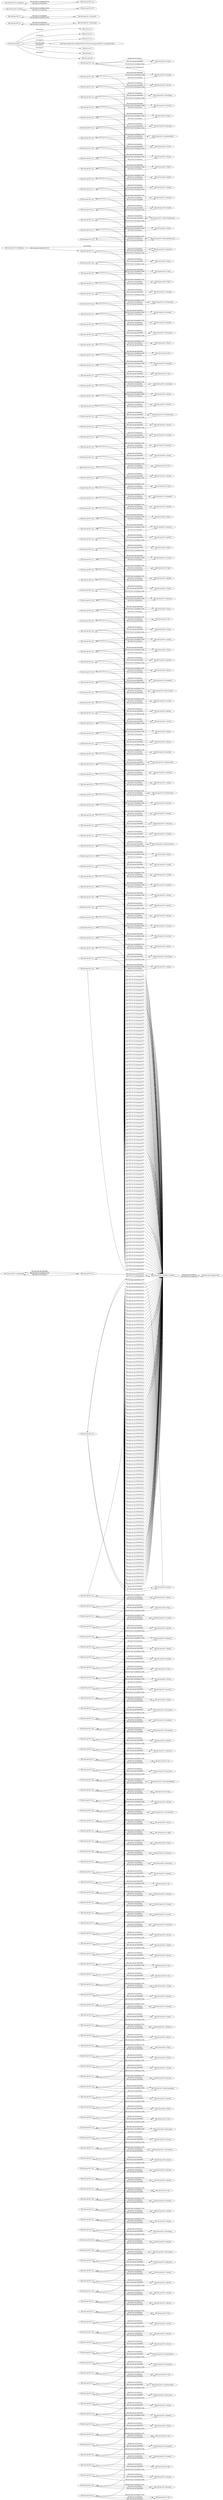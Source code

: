 digraph ar2dtool_diagram { 
rankdir=LR;
size="1501"
	"fibo-fnd-lng-639-1:LubaKatanga" -> "fibo-fnd-lng-639-1:lu" [ label = "fibo-fnd-lng-lr:hasAlpha2Code" ];
	"fibo-fnd-lng-639-1:Sango" -> "fibo-fnd-lng-639-1:sg" [ label = "fibo-fnd-lng-lr:hasAlpha2Code" ];
	"fibo-fnd-lng-639-1:kk" -> "fibo-fnd-lng-639-1:ISO639-1-CodeSet" [ label = "fibo-fnd-rel-rel:isMemberOf" ];
	"fibo-fnd-lng-639-1:kk" -> "fibo-fnd-lng-639-1:Kazakh" [ label = "fibo-fnd-rel-rel:denotes" ];
	"fibo-fnd-lng-639-1:kk" -> "fibo-fnd-lng-639-1:Kazakh" [ label = "fibo-fnd-aap-agt:identifies" ];
	"fibo-fnd-lng-639-1:nv" -> "fibo-fnd-lng-639-1:ISO639-1-CodeSet" [ label = "fibo-fnd-rel-rel:isMemberOf" ];
	"fibo-fnd-lng-639-1:nv" -> "fibo-fnd-lng-639-1:Navajo" [ label = "fibo-fnd-rel-rel:denotes" ];
	"fibo-fnd-lng-639-1:nv" -> "fibo-fnd-lng-639-1:Navajo" [ label = "fibo-fnd-aap-agt:identifies" ];
	"fibo-fnd-lng-639-1:Interlingue" -> "fibo-fnd-lng-639-1:ie" [ label = "fibo-fnd-lng-lr:hasAlpha2Code" ];
	"fibo-fnd-lng-639-1:Estonian" -> "fibo-fnd-lng-639-1:et" [ label = "fibo-fnd-lng-lr:hasAlpha2Code" ];
	"fibo-fnd-lng-639-1:kv" -> "fibo-fnd-lng-639-1:ISO639-1-CodeSet" [ label = "fibo-fnd-rel-rel:isMemberOf" ];
	"fibo-fnd-lng-639-1:kv" -> "fibo-fnd-lng-639-1:Komi" [ label = "fibo-fnd-rel-rel:denotes" ];
	"fibo-fnd-lng-639-1:kv" -> "fibo-fnd-lng-639-1:Komi" [ label = "fibo-fnd-aap-agt:identifies" ];
	"fibo-fnd-lng-639-1:rm" -> "fibo-fnd-lng-639-1:ISO639-1-CodeSet" [ label = "fibo-fnd-rel-rel:isMemberOf" ];
	"fibo-fnd-lng-639-1:rm" -> "fibo-fnd-lng-639-1:Romansh" [ label = "fibo-fnd-rel-rel:denotes" ];
	"fibo-fnd-lng-639-1:rm" -> "fibo-fnd-lng-639-1:Romansh" [ label = "fibo-fnd-aap-agt:identifies" ];
	"fibo-fnd-lng-639-1:lb" -> "fibo-fnd-lng-639-1:ISO639-1-CodeSet" [ label = "fibo-fnd-rel-rel:isMemberOf" ];
	"fibo-fnd-lng-639-1:lb" -> "fibo-fnd-lng-639-1:Luxembourgish" [ label = "fibo-fnd-rel-rel:denotes" ];
	"fibo-fnd-lng-639-1:lb" -> "fibo-fnd-lng-639-1:Luxembourgish" [ label = "fibo-fnd-aap-agt:identifies" ];
	"fibo-fnd-lng-639-1:om" -> "fibo-fnd-lng-639-1:ISO639-1-CodeSet" [ label = "fibo-fnd-rel-rel:isMemberOf" ];
	"fibo-fnd-lng-639-1:om" -> "fibo-fnd-lng-639-1:Oromo" [ label = "fibo-fnd-rel-rel:denotes" ];
	"fibo-fnd-lng-639-1:om" -> "fibo-fnd-lng-639-1:Oromo" [ label = "fibo-fnd-aap-agt:identifies" ];
	"fibo-fnd-lng-639-1:yo" -> "fibo-fnd-lng-639-1:ISO639-1-CodeSet" [ label = "fibo-fnd-rel-rel:isMemberOf" ];
	"fibo-fnd-lng-639-1:yo" -> "fibo-fnd-lng-639-1:Yoruba" [ label = "fibo-fnd-rel-rel:denotes" ];
	"fibo-fnd-lng-639-1:yo" -> "fibo-fnd-lng-639-1:Yoruba" [ label = "fibo-fnd-aap-agt:identifies" ];
	"fibo-fnd-lng-639-1:Hindi" -> "fibo-fnd-lng-639-1:hi" [ label = "fibo-fnd-lng-lr:hasAlpha2Code" ];
	"fibo-fnd-lng-639-1:sd" -> "fibo-fnd-lng-639-1:ISO639-1-CodeSet" [ label = "fibo-fnd-rel-rel:isMemberOf" ];
	"fibo-fnd-lng-639-1:sd" -> "fibo-fnd-lng-639-1:Sindhi" [ label = "fibo-fnd-rel-rel:denotes" ];
	"fibo-fnd-lng-639-1:sd" -> "fibo-fnd-lng-639-1:Sindhi" [ label = "fibo-fnd-aap-agt:identifies" ];
	"fibo-fnd-lng-639-1:vo" -> "fibo-fnd-lng-639-1:ISO639-1-CodeSet" [ label = "fibo-fnd-rel-rel:isMemberOf" ];
	"fibo-fnd-lng-639-1:vo" -> "fibo-fnd-lng-639-1:Volapuk" [ label = "fibo-fnd-rel-rel:denotes" ];
	"fibo-fnd-lng-639-1:vo" -> "fibo-fnd-lng-639-1:Volapuk" [ label = "fibo-fnd-aap-agt:identifies" ];
	"fibo-fnd-lng-639-1:Quechua" -> "fibo-fnd-lng-639-1:qu" [ label = "fibo-fnd-lng-lr:hasAlpha2Code" ];
	"fibo-fnd-lng-639-1:so" -> "fibo-fnd-lng-639-1:ISO639-1-CodeSet" [ label = "fibo-fnd-rel-rel:isMemberOf" ];
	"fibo-fnd-lng-639-1:so" -> "fibo-fnd-lng-639-1:Somali" [ label = "fibo-fnd-rel-rel:denotes" ];
	"fibo-fnd-lng-639-1:so" -> "fibo-fnd-lng-639-1:Somali" [ label = "fibo-fnd-aap-agt:identifies" ];
	"fibo-fnd-lng-639-1:Tonga-TongaIslands" -> "fibo-fnd-lng-639-1:to" [ label = "fibo-fnd-lng-lr:hasAlpha2Code" ];
	"fibo-fnd-lng-639-1:Venda" -> "fibo-fnd-lng-639-1:ve" [ label = "fibo-fnd-lng-lr:hasAlpha2Code" ];
	"fibo-fnd-lng-639-1:NorwegianNynorsk" -> "fibo-fnd-lng-639-1:nn" [ label = "fibo-fnd-lng-lr:hasAlpha2Code" ];
	"fibo-fnd-lng-639-1:Moldavian" -> "fibo-fnd-lng-639-1:ro" [ label = "fibo-fnd-lng-lr:hasAlpha2Code" ];
	"fibo-fnd-lng-639-1:Moldavian" -> "fibo-fnd-lng-639-1:Romanian" [ label = "owl:sameAs" ];
	"fibo-fnd-lng-639-1:Malay" -> "fibo-fnd-lng-639-1:ms" [ label = "fibo-fnd-lng-lr:hasAlpha2Code" ];
	"fibo-fnd-lng-639-1:Fulah" -> "fibo-fnd-lng-639-1:ff" [ label = "fibo-fnd-lng-lr:hasAlpha2Code" ];
	"fibo-fnd-lng-639-1:Tamil" -> "fibo-fnd-lng-639-1:ta" [ label = "fibo-fnd-lng-lr:hasAlpha2Code" ];
	"fibo-fnd-lng-639-1:" -> "fibo-fnd-utl-av:" [ label = "owl:imports" ];
	"fibo-fnd-lng-639-1:" -> "fibo-fnd-rel-rel:" [ label = "owl:imports" ];
	"fibo-fnd-lng-639-1:" -> "fibo-fnd-arr-cd:" [ label = "owl:imports" ];
	"fibo-fnd-lng-639-1:" -> "http://spec.edmcouncil.org/fibo/FND/20150501/Languages/ISO639-1-LanguageCodes/" [ label = "owl:versionIRI" ];
	"fibo-fnd-lng-639-1:" -> "fibo-fnd-arr-id:" [ label = "owl:imports" ];
	"fibo-fnd-lng-639-1:" -> "fibo-fnd-lng-lr:" [ label = "owl:imports" ];
	"fibo-fnd-lng-639-1:" -> "fibo-fnd-aap-agt:" [ label = "owl:imports" ];
	"fibo-fnd-lng-639-1:Georgian" -> "fibo-fnd-lng-639-1:ka" [ label = "fibo-fnd-lng-lr:hasAlpha2Code" ];
	"fibo-fnd-lng-639-1:gd" -> "fibo-fnd-lng-639-1:ISO639-1-CodeSet" [ label = "fibo-fnd-rel-rel:isMemberOf" ];
	"fibo-fnd-lng-639-1:gd" -> "fibo-fnd-lng-639-1:ScottishGaelic" [ label = "fibo-fnd-rel-rel:denotes" ];
	"fibo-fnd-lng-639-1:gd" -> "fibo-fnd-lng-639-1:ScottishGaelic" [ label = "fibo-fnd-aap-agt:identifies" ];
	"fibo-fnd-lng-639-1:Icelandic" -> "fibo-fnd-lng-639-1:is" [ label = "fibo-fnd-lng-lr:hasAlpha2Code" ];
	"fibo-fnd-lng-639-1:Kurdish" -> "fibo-fnd-lng-639-1:ku" [ label = "fibo-fnd-lng-lr:hasAlpha2Code" ];
	"fibo-fnd-lng-639-1:Portuguese" -> "fibo-fnd-lng-639-1:pt" [ label = "fibo-fnd-lng-lr:hasAlpha2Code" ];
	"fibo-fnd-lng-639-1:xh" -> "fibo-fnd-lng-639-1:ISO639-1-CodeSet" [ label = "fibo-fnd-rel-rel:isMemberOf" ];
	"fibo-fnd-lng-639-1:xh" -> "fibo-fnd-lng-639-1:Xhosa" [ label = "fibo-fnd-rel-rel:denotes" ];
	"fibo-fnd-lng-639-1:xh" -> "fibo-fnd-lng-639-1:Xhosa" [ label = "fibo-fnd-aap-agt:identifies" ];
	"fibo-fnd-lng-639-1:Ewe" -> "fibo-fnd-lng-639-1:ee" [ label = "fibo-fnd-lng-lr:hasAlpha2Code" ];
	"fibo-fnd-lng-639-1:dz" -> "fibo-fnd-lng-639-1:ISO639-1-CodeSet" [ label = "fibo-fnd-rel-rel:isMemberOf" ];
	"fibo-fnd-lng-639-1:dz" -> "fibo-fnd-lng-639-1:Dzongkha" [ label = "fibo-fnd-rel-rel:denotes" ];
	"fibo-fnd-lng-639-1:dz" -> "fibo-fnd-lng-639-1:Dzongkha" [ label = "fibo-fnd-aap-agt:identifies" ];
	"fibo-fnd-lng-639-1:Latin" -> "fibo-fnd-lng-639-1:la" [ label = "fibo-fnd-lng-lr:hasAlpha2Code" ];
	"fibo-fnd-lng-639-1:az" -> "fibo-fnd-lng-639-1:ISO639-1-CodeSet" [ label = "fibo-fnd-rel-rel:isMemberOf" ];
	"fibo-fnd-lng-639-1:az" -> "fibo-fnd-lng-639-1:Azerbaijani" [ label = "fibo-fnd-rel-rel:denotes" ];
	"fibo-fnd-lng-639-1:az" -> "fibo-fnd-lng-639-1:Azerbaijani" [ label = "fibo-fnd-aap-agt:identifies" ];
	"fibo-fnd-lng-639-1:Danish" -> "fibo-fnd-lng-639-1:da" [ label = "fibo-fnd-lng-lr:hasAlpha2Code" ];
	"fibo-fnd-lng-639-1:Finnish" -> "fibo-fnd-lng-639-1:fi" [ label = "fibo-fnd-lng-lr:hasAlpha2Code" ];
	"fibo-fnd-lng-639-1:SouthNdebele" -> "fibo-fnd-lng-639-1:nr" [ label = "fibo-fnd-lng-lr:hasAlpha2Code" ];
	"fibo-fnd-lng-639-1:Gujarati" -> "fibo-fnd-lng-639-1:gu" [ label = "fibo-fnd-lng-lr:hasAlpha2Code" ];
	"fibo-fnd-lng-639-1:os" -> "fibo-fnd-lng-639-1:ISO639-1-CodeSet" [ label = "fibo-fnd-rel-rel:isMemberOf" ];
	"fibo-fnd-lng-639-1:os" -> "fibo-fnd-lng-639-1:Ossetian" [ label = "fibo-fnd-rel-rel:denotes" ];
	"fibo-fnd-lng-639-1:os" -> "fibo-fnd-lng-639-1:Ossetian" [ label = "fibo-fnd-aap-agt:identifies" ];
	"fibo-fnd-lng-639-1:Kashmiri" -> "fibo-fnd-lng-639-1:ks" [ label = "fibo-fnd-lng-lr:hasAlpha2Code" ];
	"fibo-fnd-lng-639-1:Swahili" -> "fibo-fnd-lng-639-1:sw" [ label = "fibo-fnd-lng-lr:hasAlpha2Code" ];
	"fibo-fnd-lng-639-1:Luxembourgish" -> "fibo-fnd-lng-639-1:lb" [ label = "fibo-fnd-lng-lr:hasAlpha2Code" ];
	"fibo-fnd-lng-639-1:ga_1" -> "fibo-fnd-lng-639-1:ISO639-1-CodeSet" [ label = "fibo-fnd-rel-rel:isMemberOf" ];
	"fibo-fnd-lng-639-1:ga_1" -> "fibo-fnd-lng-639-1:Irish" [ label = "fibo-fnd-rel-rel:denotes" ];
	"fibo-fnd-lng-639-1:ga_1" -> "fibo-fnd-lng-639-1:Irish" [ label = "fibo-fnd-aap-agt:identifies" ];
	"fibo-fnd-lng-639-1:za" -> "fibo-fnd-lng-639-1:ISO639-1-CodeSet" [ label = "fibo-fnd-rel-rel:isMemberOf" ];
	"fibo-fnd-lng-639-1:za" -> "fibo-fnd-lng-639-1:Zhuang" [ label = "fibo-fnd-rel-rel:denotes" ];
	"fibo-fnd-lng-639-1:za" -> "fibo-fnd-lng-639-1:Zhuang" [ label = "fibo-fnd-aap-agt:identifies" ];
	"fibo-fnd-lng-639-1:Czech" -> "fibo-fnd-lng-639-1:cs" [ label = "fibo-fnd-lng-lr:hasAlpha2Code" ];
	"fibo-fnd-lng-639-1:is" -> "fibo-fnd-lng-639-1:ISO639-1-CodeSet" [ label = "fibo-fnd-rel-rel:isMemberOf" ];
	"fibo-fnd-lng-639-1:is" -> "fibo-fnd-lng-639-1:Icelandic" [ label = "fibo-fnd-rel-rel:denotes" ];
	"fibo-fnd-lng-639-1:is" -> "fibo-fnd-lng-639-1:Icelandic" [ label = "fibo-fnd-aap-agt:identifies" ];
	"fibo-fnd-lng-639-1:su" -> "fibo-fnd-lng-639-1:ISO639-1-CodeSet" [ label = "fibo-fnd-rel-rel:isMemberOf" ];
	"fibo-fnd-lng-639-1:su" -> "fibo-fnd-lng-639-1:Sundanese" [ label = "fibo-fnd-rel-rel:denotes" ];
	"fibo-fnd-lng-639-1:su" -> "fibo-fnd-lng-639-1:Sundanese" [ label = "fibo-fnd-aap-agt:identifies" ];
	"fibo-fnd-lng-639-1:wa" -> "fibo-fnd-lng-639-1:ISO639-1-CodeSet" [ label = "fibo-fnd-rel-rel:isMemberOf" ];
	"fibo-fnd-lng-639-1:wa" -> "fibo-fnd-lng-639-1:Walloon" [ label = "fibo-fnd-rel-rel:denotes" ];
	"fibo-fnd-lng-639-1:wa" -> "fibo-fnd-lng-639-1:Walloon" [ label = "fibo-fnd-aap-agt:identifies" ];
	"fibo-fnd-lng-639-1:Maori" -> "fibo-fnd-lng-639-1:mi" [ label = "fibo-fnd-lng-lr:hasAlpha2Code" ];
	"fibo-fnd-lng-639-1:ch" -> "fibo-fnd-lng-639-1:ISO639-1-CodeSet" [ label = "fibo-fnd-rel-rel:isMemberOf" ];
	"fibo-fnd-lng-639-1:ch" -> "fibo-fnd-lng-639-1:Chamorro" [ label = "fibo-fnd-rel-rel:denotes" ];
	"fibo-fnd-lng-639-1:ch" -> "fibo-fnd-lng-639-1:Chamorro" [ label = "fibo-fnd-aap-agt:identifies" ];
	"fibo-fnd-lng-639-1:Sanskrit" -> "fibo-fnd-lng-639-1:sa" [ label = "fibo-fnd-lng-lr:hasAlpha2Code" ];
	"fibo-fnd-lng-639-1:ta" -> "fibo-fnd-lng-639-1:ISO639-1-CodeSet" [ label = "fibo-fnd-rel-rel:isMemberOf" ];
	"fibo-fnd-lng-639-1:ta" -> "fibo-fnd-lng-639-1:Tamil" [ label = "fibo-fnd-rel-rel:denotes" ];
	"fibo-fnd-lng-639-1:ta" -> "fibo-fnd-lng-639-1:Tamil" [ label = "fibo-fnd-aap-agt:identifies" ];
	"fibo-fnd-lng-639-1:Wolof" -> "fibo-fnd-lng-639-1:wo" [ label = "fibo-fnd-lng-lr:hasAlpha2Code" ];
	"fibo-fnd-lng-639-1:Irish" -> "fibo-fnd-lng-639-1:ga_1" [ label = "fibo-fnd-lng-lr:hasAlpha2Code" ];
	"fibo-fnd-lng-639-1:cs" -> "fibo-fnd-lng-639-1:ISO639-1-CodeSet" [ label = "fibo-fnd-rel-rel:isMemberOf" ];
	"fibo-fnd-lng-639-1:cs" -> "fibo-fnd-lng-639-1:Czech" [ label = "fibo-fnd-rel-rel:denotes" ];
	"fibo-fnd-lng-639-1:cs" -> "fibo-fnd-lng-639-1:Czech" [ label = "fibo-fnd-aap-agt:identifies" ];
	"fibo-fnd-lng-639-1:Corsican" -> "fibo-fnd-lng-639-1:co" [ label = "fibo-fnd-lng-lr:hasAlpha2Code" ];
	"fibo-fnd-lng-639-1:Tajik" -> "fibo-fnd-lng-639-1:tg" [ label = "fibo-fnd-lng-lr:hasAlpha2Code" ];
	"fibo-fnd-lng-639-1:tl" -> "fibo-fnd-lng-639-1:ISO639-1-CodeSet" [ label = "fibo-fnd-rel-rel:isMemberOf" ];
	"fibo-fnd-lng-639-1:tl" -> "fibo-fnd-lng-639-1:Tagalog" [ label = "fibo-fnd-rel-rel:denotes" ];
	"fibo-fnd-lng-639-1:tl" -> "fibo-fnd-lng-639-1:Tagalog" [ label = "fibo-fnd-aap-agt:identifies" ];
	"fibo-fnd-lng-639-1:Uighur" -> "fibo-fnd-lng-639-1:ug" [ label = "fibo-fnd-lng-lr:hasAlpha2Code" ];
	"fibo-fnd-lng-639-1:Ukrainian" -> "fibo-fnd-lng-639-1:uk" [ label = "fibo-fnd-lng-lr:hasAlpha2Code" ];
	"fibo-fnd-lng-639-1:na" -> "fibo-fnd-lng-639-1:ISO639-1-CodeSet" [ label = "fibo-fnd-rel-rel:isMemberOf" ];
	"fibo-fnd-lng-639-1:na" -> "fibo-fnd-lng-639-1:Nauru" [ label = "fibo-fnd-rel-rel:denotes" ];
	"fibo-fnd-lng-639-1:na" -> "fibo-fnd-lng-639-1:Nauru" [ label = "fibo-fnd-aap-agt:identifies" ];
	"fibo-fnd-lng-639-1:tw" -> "fibo-fnd-lng-639-1:ISO639-1-CodeSet" [ label = "fibo-fnd-rel-rel:isMemberOf" ];
	"fibo-fnd-lng-639-1:tw" -> "fibo-fnd-lng-639-1:Twi" [ label = "fibo-fnd-rel-rel:denotes" ];
	"fibo-fnd-lng-639-1:tw" -> "fibo-fnd-lng-639-1:Twi" [ label = "fibo-fnd-aap-agt:identifies" ];
	"fibo-fnd-lng-639-1:Ganda" -> "fibo-fnd-lng-639-1:lg" [ label = "fibo-fnd-lng-lr:hasAlpha2Code" ];
	"fibo-fnd-lng-639-1:gu" -> "fibo-fnd-lng-639-1:ISO639-1-CodeSet" [ label = "fibo-fnd-rel-rel:isMemberOf" ];
	"fibo-fnd-lng-639-1:gu" -> "fibo-fnd-lng-639-1:Gujarati" [ label = "fibo-fnd-rel-rel:denotes" ];
	"fibo-fnd-lng-639-1:gu" -> "fibo-fnd-lng-639-1:Gujarati" [ label = "fibo-fnd-aap-agt:identifies" ];
	"fibo-fnd-lng-639-1:Galician" -> "fibo-fnd-lng-639-1:gl" [ label = "fibo-fnd-lng-lr:hasAlpha2Code" ];
	"fibo-fnd-lng-639-1:ka" -> "fibo-fnd-lng-639-1:ISO639-1-CodeSet" [ label = "fibo-fnd-rel-rel:isMemberOf" ];
	"fibo-fnd-lng-639-1:ka" -> "fibo-fnd-lng-639-1:Georgian" [ label = "fibo-fnd-rel-rel:denotes" ];
	"fibo-fnd-lng-639-1:ka" -> "fibo-fnd-lng-639-1:Georgian" [ label = "fibo-fnd-aap-agt:identifies" ];
	"fibo-fnd-lng-639-1:nl" -> "fibo-fnd-lng-639-1:ISO639-1-CodeSet" [ label = "fibo-fnd-rel-rel:isMemberOf" ];
	"fibo-fnd-lng-639-1:nl" -> "fibo-fnd-lng-639-1:Dutch" [ label = "fibo-fnd-rel-rel:denotes" ];
	"fibo-fnd-lng-639-1:nl" -> "fibo-fnd-lng-639-1:Dutch" [ label = "fibo-fnd-aap-agt:identifies" ];
	"fibo-fnd-lng-639-1:Japanese" -> "fibo-fnd-lng-639-1:ja" [ label = "fibo-fnd-lng-lr:hasAlpha2Code" ];
	"fibo-fnd-lng-639-1:Sindhi" -> "fibo-fnd-lng-639-1:sd" [ label = "fibo-fnd-lng-lr:hasAlpha2Code" ];
	"fibo-fnd-lng-639-1:ha" -> "fibo-fnd-lng-639-1:ISO639-1-CodeSet" [ label = "fibo-fnd-rel-rel:isMemberOf" ];
	"fibo-fnd-lng-639-1:ha" -> "fibo-fnd-lng-639-1:Hausa" [ label = "fibo-fnd-rel-rel:denotes" ];
	"fibo-fnd-lng-639-1:ha" -> "fibo-fnd-lng-639-1:Hausa" [ label = "fibo-fnd-aap-agt:identifies" ];
	"fibo-fnd-lng-639-1:kl" -> "fibo-fnd-lng-639-1:ISO639-1-CodeSet" [ label = "fibo-fnd-rel-rel:isMemberOf" ];
	"fibo-fnd-lng-639-1:kl" -> "fibo-fnd-lng-639-1:Kalaallisut" [ label = "fibo-fnd-rel-rel:denotes" ];
	"fibo-fnd-lng-639-1:kl" -> "fibo-fnd-lng-639-1:Kalaallisut" [ label = "fibo-fnd-aap-agt:identifies" ];
	"fibo-fnd-lng-639-1:Kinyarwanda" -> "fibo-fnd-lng-639-1:rw" [ label = "fibo-fnd-lng-lr:hasAlpha2Code" ];
	"fibo-fnd-lng-639-1:kw" -> "fibo-fnd-lng-639-1:ISO639-1-CodeSet" [ label = "fibo-fnd-rel-rel:isMemberOf" ];
	"fibo-fnd-lng-639-1:kw" -> "fibo-fnd-lng-639-1:Cornish" [ label = "fibo-fnd-rel-rel:denotes" ];
	"fibo-fnd-lng-639-1:kw" -> "fibo-fnd-lng-639-1:Cornish" [ label = "fibo-fnd-aap-agt:identifies" ];
	"fibo-fnd-lng-639-1:Basque" -> "fibo-fnd-lng-639-1:eu" [ label = "fibo-fnd-lng-lr:hasAlpha2Code" ];
	"fibo-fnd-lng-639-1:oc" -> "fibo-fnd-lng-639-1:ISO639-1-CodeSet" [ label = "fibo-fnd-rel-rel:isMemberOf" ];
	"fibo-fnd-lng-639-1:oc" -> "fibo-fnd-lng-639-1:Occitan" [ label = "fibo-fnd-rel-rel:denotes" ];
	"fibo-fnd-lng-639-1:oc" -> "fibo-fnd-lng-639-1:Occitan" [ label = "fibo-fnd-aap-agt:identifies" ];
	"fibo-fnd-lng-639-1:rn" -> "fibo-fnd-lng-639-1:ISO639-1-CodeSet" [ label = "fibo-fnd-rel-rel:isMemberOf" ];
	"fibo-fnd-lng-639-1:rn" -> "fibo-fnd-lng-639-1:Rundi" [ label = "fibo-fnd-rel-rel:denotes" ];
	"fibo-fnd-lng-639-1:rn" -> "fibo-fnd-lng-639-1:Rundi" [ label = "fibo-fnd-aap-agt:identifies" ];
	"fibo-fnd-lng-639-1:Breton" -> "fibo-fnd-lng-639-1:br" [ label = "fibo-fnd-lng-lr:hasAlpha2Code" ];
	"fibo-fnd-lng-639-1:Cornish" -> "fibo-fnd-lng-639-1:kw" [ label = "fibo-fnd-lng-lr:hasAlpha2Code" ];
	"fibo-fnd-lng-639-1:ba" -> "fibo-fnd-lng-639-1:ISO639-1-CodeSet" [ label = "fibo-fnd-rel-rel:isMemberOf" ];
	"fibo-fnd-lng-639-1:ba" -> "fibo-fnd-lng-639-1:Bashkir" [ label = "fibo-fnd-rel-rel:denotes" ];
	"fibo-fnd-lng-639-1:ba" -> "fibo-fnd-lng-639-1:Bashkir" [ label = "fibo-fnd-aap-agt:identifies" ];
	"fibo-fnd-lng-639-1:el" -> "fibo-fnd-lng-639-1:ISO639-1-CodeSet" [ label = "fibo-fnd-rel-rel:isMemberOf" ];
	"fibo-fnd-lng-639-1:el" -> "fibo-fnd-lng-639-1:ModernGreek" [ label = "fibo-fnd-rel-rel:denotes" ];
	"fibo-fnd-lng-639-1:el" -> "fibo-fnd-lng-639-1:ModernGreek" [ label = "fibo-fnd-aap-agt:identifies" ];
	"fibo-fnd-lng-639-1:ve" -> "fibo-fnd-lng-639-1:ISO639-1-CodeSet" [ label = "fibo-fnd-rel-rel:isMemberOf" ];
	"fibo-fnd-lng-639-1:ve" -> "fibo-fnd-lng-639-1:Venda" [ label = "fibo-fnd-rel-rel:denotes" ];
	"fibo-fnd-lng-639-1:ve" -> "fibo-fnd-lng-639-1:Venda" [ label = "fibo-fnd-aap-agt:identifies" ];
	"fibo-fnd-lng-639-1:Sardinian" -> "fibo-fnd-lng-639-1:sc" [ label = "fibo-fnd-lng-lr:hasAlpha2Code" ];
	"fibo-fnd-lng-639-1:ln" -> "fibo-fnd-lng-639-1:ISO639-1-CodeSet" [ label = "fibo-fnd-rel-rel:isMemberOf" ];
	"fibo-fnd-lng-639-1:ln" -> "fibo-fnd-lng-639-1:Lingala" [ label = "fibo-fnd-rel-rel:denotes" ];
	"fibo-fnd-lng-639-1:ln" -> "fibo-fnd-lng-639-1:Lingala" [ label = "fibo-fnd-aap-agt:identifies" ];
	"fibo-fnd-lng-639-1:se" -> "fibo-fnd-lng-639-1:ISO639-1-CodeSet" [ label = "fibo-fnd-rel-rel:isMemberOf" ];
	"fibo-fnd-lng-639-1:se" -> "fibo-fnd-lng-639-1:NorthernSami" [ label = "fibo-fnd-rel-rel:denotes" ];
	"fibo-fnd-lng-639-1:se" -> "fibo-fnd-lng-639-1:NorthernSami" [ label = "fibo-fnd-aap-agt:identifies" ];
	"fibo-fnd-lng-639-1:Bosnian" -> "fibo-fnd-lng-639-1:bs" [ label = "fibo-fnd-lng-lr:hasAlpha2Code" ];
	"fibo-fnd-lng-639-1:Walloon" -> "fibo-fnd-lng-639-1:wa" [ label = "fibo-fnd-lng-lr:hasAlpha2Code" ];
	"fibo-fnd-lng-639-1:Inupiaq" -> "fibo-fnd-lng-639-1:ik" [ label = "fibo-fnd-lng-lr:hasAlpha2Code" ];
	"fibo-fnd-lng-639-1:Chamorro" -> "fibo-fnd-lng-639-1:ch" [ label = "fibo-fnd-lng-lr:hasAlpha2Code" ];
	"fibo-fnd-lng-639-1:Lithuanian" -> "fibo-fnd-lng-639-1:lt" [ label = "fibo-fnd-lng-lr:hasAlpha2Code" ];
	"fibo-fnd-lng-639-1:Swedish" -> "fibo-fnd-lng-639-1:sv" [ label = "fibo-fnd-lng-lr:hasAlpha2Code" ];
	"fibo-fnd-lng-639-1:fy" -> "fibo-fnd-lng-639-1:ISO639-1-CodeSet" [ label = "fibo-fnd-rel-rel:isMemberOf" ];
	"fibo-fnd-lng-639-1:fy" -> "fibo-fnd-lng-639-1:WesternFrisian" [ label = "fibo-fnd-rel-rel:denotes" ];
	"fibo-fnd-lng-639-1:fy" -> "fibo-fnd-lng-639-1:WesternFrisian" [ label = "fibo-fnd-aap-agt:identifies" ];
	"fibo-fnd-lng-639-1:tg" -> "fibo-fnd-lng-639-1:ISO639-1-CodeSet" [ label = "fibo-fnd-rel-rel:isMemberOf" ];
	"fibo-fnd-lng-639-1:tg" -> "fibo-fnd-lng-639-1:Tajik" [ label = "fibo-fnd-rel-rel:denotes" ];
	"fibo-fnd-lng-639-1:tg" -> "fibo-fnd-lng-639-1:Tajik" [ label = "fibo-fnd-aap-agt:identifies" ];
	"fibo-fnd-lng-639-1:cy" -> "fibo-fnd-lng-639-1:ISO639-1-CodeSet" [ label = "fibo-fnd-rel-rel:isMemberOf" ];
	"fibo-fnd-lng-639-1:cy" -> "fibo-fnd-lng-639-1:Welsh" [ label = "fibo-fnd-rel-rel:denotes" ];
	"fibo-fnd-lng-639-1:cy" -> "fibo-fnd-lng-639-1:Welsh" [ label = "fibo-fnd-aap-agt:identifies" ];
	"fibo-fnd-lng-639-1:Navajo" -> "fibo-fnd-lng-639-1:nv" [ label = "fibo-fnd-lng-lr:hasAlpha2Code" ];
	"fibo-fnd-lng-639-1:Catalan" -> "fibo-fnd-lng-639-1:ca" [ label = "fibo-fnd-lng-lr:hasAlpha2Code" ];
	"fibo-fnd-lng-639-1:tr" -> "fibo-fnd-lng-639-1:ISO639-1-CodeSet" [ label = "fibo-fnd-rel-rel:isMemberOf" ];
	"fibo-fnd-lng-639-1:tr" -> "fibo-fnd-lng-639-1:Turkish" [ label = "fibo-fnd-rel-rel:denotes" ];
	"fibo-fnd-lng-639-1:tr" -> "fibo-fnd-lng-639-1:Turkish" [ label = "fibo-fnd-aap-agt:identifies" ];
	"fibo-fnd-lng-639-1:Inuktitut" -> "fibo-fnd-lng-639-1:iu" [ label = "fibo-fnd-lng-lr:hasAlpha2Code" ];
	"fibo-fnd-lng-639-1:de" -> "fibo-fnd-lng-639-1:ISO639-1-CodeSet" [ label = "fibo-fnd-rel-rel:isMemberOf" ];
	"fibo-fnd-lng-639-1:de" -> "fibo-fnd-lng-639-1:German" [ label = "fibo-fnd-rel-rel:denotes" ];
	"fibo-fnd-lng-639-1:de" -> "fibo-fnd-lng-639-1:German" [ label = "fibo-fnd-aap-agt:identifies" ];
	"fibo-fnd-lng-639-1:Amharic" -> "fibo-fnd-lng-639-1:am" [ label = "fibo-fnd-lng-lr:hasAlpha2Code" ];
	"fibo-fnd-lng-639-1:ng" -> "fibo-fnd-lng-639-1:ISO639-1-CodeSet" [ label = "fibo-fnd-rel-rel:isMemberOf" ];
	"fibo-fnd-lng-639-1:ng" -> "fibo-fnd-lng-639-1:Ndonga" [ label = "fibo-fnd-rel-rel:denotes" ];
	"fibo-fnd-lng-639-1:ng" -> "fibo-fnd-lng-639-1:Ndonga" [ label = "fibo-fnd-aap-agt:identifies" ];
	"fibo-fnd-lng-639-1:Chuvash" -> "fibo-fnd-lng-639-1:cv" [ label = "fibo-fnd-lng-lr:hasAlpha2Code" ];
	"fibo-fnd-lng-639-1:ae" -> "fibo-fnd-lng-639-1:ISO639-1-CodeSet" [ label = "fibo-fnd-rel-rel:isMemberOf" ];
	"fibo-fnd-lng-639-1:ae" -> "fibo-fnd-lng-639-1:Avestan" [ label = "fibo-fnd-rel-rel:denotes" ];
	"fibo-fnd-lng-639-1:ae" -> "fibo-fnd-lng-639-1:Avestan" [ label = "fibo-fnd-aap-agt:identifies" ];
	"fibo-fnd-lng-639-1:kg" -> "fibo-fnd-lng-639-1:ISO639-1-CodeSet" [ label = "fibo-fnd-rel-rel:isMemberOf" ];
	"fibo-fnd-lng-639-1:kg" -> "fibo-fnd-lng-639-1:Kongo" [ label = "fibo-fnd-rel-rel:denotes" ];
	"fibo-fnd-lng-639-1:kg" -> "fibo-fnd-lng-639-1:Kongo" [ label = "fibo-fnd-aap-agt:identifies" ];
	"fibo-fnd-lng-639-1:nr" -> "fibo-fnd-lng-639-1:ISO639-1-CodeSet" [ label = "fibo-fnd-rel-rel:isMemberOf" ];
	"fibo-fnd-lng-639-1:nr" -> "fibo-fnd-lng-639-1:SouthNdebele" [ label = "fibo-fnd-rel-rel:denotes" ];
	"fibo-fnd-lng-639-1:nr" -> "fibo-fnd-lng-639-1:SouthNdebele" [ label = "fibo-fnd-aap-agt:identifies" ];
	"fibo-fnd-lng-639-1:Interlingua" -> "fibo-fnd-lng-639-1:ia" [ label = "fibo-fnd-lng-lr:hasAlpha2Code" ];
	"fibo-fnd-lng-639-1:Panjabi" -> "fibo-fnd-lng-639-1:pa" [ label = "fibo-fnd-lng-lr:hasAlpha2Code" ];
	"fibo-fnd-lng-639-1:kr" -> "fibo-fnd-lng-639-1:ISO639-1-CodeSet" [ label = "fibo-fnd-rel-rel:isMemberOf" ];
	"fibo-fnd-lng-639-1:kr" -> "fibo-fnd-lng-639-1:Kanuri" [ label = "fibo-fnd-rel-rel:denotes" ];
	"fibo-fnd-lng-639-1:kr" -> "fibo-fnd-lng-639-1:Kanuri" [ label = "fibo-fnd-aap-agt:identifies" ];
	"fibo-fnd-lng-639-1:Ojibwa" -> "fibo-fnd-lng-639-1:oj" [ label = "fibo-fnd-lng-lr:hasAlpha2Code" ];
	"fibo-fnd-lng-639-1:Manx" -> "fibo-fnd-lng-639-1:gv" [ label = "fibo-fnd-lng-lr:hasAlpha2Code" ];
	"fibo-fnd-lng-639-1:hr" -> "fibo-fnd-lng-639-1:ISO639-1-CodeSet" [ label = "fibo-fnd-rel-rel:isMemberOf" ];
	"fibo-fnd-lng-639-1:hr" -> "fibo-fnd-lng-639-1:Croatian" [ label = "fibo-fnd-rel-rel:denotes" ];
	"fibo-fnd-lng-639-1:hr" -> "fibo-fnd-lng-639-1:Croatian" [ label = "fibo-fnd-aap-agt:identifies" ];
	"fibo-fnd-lng-639-1:Spanish" -> "fibo-fnd-lng-639-1:es" [ label = "fibo-fnd-lng-lr:hasAlpha2Code" ];
	"fibo-fnd-lng-639-1:Komi" -> "fibo-fnd-lng-639-1:kv" [ label = "fibo-fnd-lng-lr:hasAlpha2Code" ];
	"fibo-fnd-lng-639-1:bg" -> "fibo-fnd-lng-639-1:ISO639-1-CodeSet" [ label = "fibo-fnd-rel-rel:isMemberOf" ];
	"fibo-fnd-lng-639-1:bg" -> "fibo-fnd-lng-639-1:Bulgarian" [ label = "fibo-fnd-rel-rel:denotes" ];
	"fibo-fnd-lng-639-1:bg" -> "fibo-fnd-lng-639-1:Bulgarian" [ label = "fibo-fnd-aap-agt:identifies" ];
	"fibo-fnd-lng-639-1:li" -> "fibo-fnd-lng-639-1:Limburgan" [ label = "fibo-fnd-rel-rel:denotes" ];
	"fibo-fnd-lng-639-1:Tibetan" -> "fibo-fnd-lng-639-1:bo" [ label = "fibo-fnd-lng-lr:hasAlpha2Code" ];
	"fibo-fnd-lng-639-1:Lingala" -> "fibo-fnd-lng-639-1:ln" [ label = "fibo-fnd-lng-lr:hasAlpha2Code" ];
	"fibo-fnd-lng-639-1:English" -> "fibo-fnd-lng-639-1:en" [ label = "fibo-fnd-lng-lr:hasAlpha2Code" ];
	"fibo-fnd-lng-639-1:br" -> "fibo-fnd-lng-639-1:ISO639-1-CodeSet" [ label = "fibo-fnd-rel-rel:isMemberOf" ];
	"fibo-fnd-lng-639-1:br" -> "fibo-fnd-lng-639-1:Breton" [ label = "fibo-fnd-rel-rel:denotes" ];
	"fibo-fnd-lng-639-1:br" -> "fibo-fnd-lng-639-1:Breton" [ label = "fibo-fnd-aap-agt:identifies" ];
	"fibo-fnd-lng-639-1:Swati" -> "fibo-fnd-lng-639-1:ss" [ label = "fibo-fnd-lng-lr:hasAlpha2Code" ];
	"fibo-fnd-lng-639-1:ii" -> "fibo-fnd-lng-639-1:SichuanYi" [ label = "fibo-fnd-rel-rel:denotes" ];
	"fibo-fnd-lng-639-1:lt" -> "fibo-fnd-lng-639-1:ISO639-1-CodeSet" [ label = "fibo-fnd-rel-rel:isMemberOf" ];
	"fibo-fnd-lng-639-1:lt" -> "fibo-fnd-lng-639-1:Lithuanian" [ label = "fibo-fnd-rel-rel:denotes" ];
	"fibo-fnd-lng-639-1:lt" -> "fibo-fnd-lng-639-1:Lithuanian" [ label = "fibo-fnd-aap-agt:identifies" ];
	"fibo-fnd-lng-639-1:sk" -> "fibo-fnd-lng-639-1:ISO639-1-CodeSet" [ label = "fibo-fnd-rel-rel:isMemberOf" ];
	"fibo-fnd-lng-639-1:sk" -> "fibo-fnd-lng-639-1:Slovak" [ label = "fibo-fnd-rel-rel:denotes" ];
	"fibo-fnd-lng-639-1:sk" -> "fibo-fnd-lng-639-1:Slovak" [ label = "fibo-fnd-aap-agt:identifies" ];
	"fibo-fnd-lng-639-1:Javanese" -> "fibo-fnd-lng-639-1:jv" [ label = "fibo-fnd-lng-lr:hasAlpha2Code" ];
	"fibo-fnd-lng-639-1:fi" -> "fibo-fnd-lng-639-1:ISO639-1-CodeSet" [ label = "fibo-fnd-rel-rel:isMemberOf" ];
	"fibo-fnd-lng-639-1:fi" -> "fibo-fnd-lng-639-1:Finnish" [ label = "fibo-fnd-rel-rel:denotes" ];
	"fibo-fnd-lng-639-1:fi" -> "fibo-fnd-lng-639-1:Finnish" [ label = "fibo-fnd-aap-agt:identifies" ];
	"fibo-fnd-lng-639-1:it" -> "fibo-fnd-lng-639-1:ISO639-1-CodeSet" [ label = "fibo-fnd-rel-rel:isMemberOf" ];
	"fibo-fnd-lng-639-1:it" -> "fibo-fnd-lng-639-1:Italian" [ label = "fibo-fnd-rel-rel:denotes" ];
	"fibo-fnd-lng-639-1:it" -> "fibo-fnd-lng-639-1:Italian" [ label = "fibo-fnd-aap-agt:identifies" ];
	"fibo-fnd-lng-639-1:sv" -> "fibo-fnd-lng-639-1:ISO639-1-CodeSet" [ label = "fibo-fnd-rel-rel:isMemberOf" ];
	"fibo-fnd-lng-639-1:sv" -> "fibo-fnd-lng-639-1:Swedish" [ label = "fibo-fnd-rel-rel:denotes" ];
	"fibo-fnd-lng-639-1:sv" -> "fibo-fnd-lng-639-1:Swedish" [ label = "fibo-fnd-aap-agt:identifies" ];
	"fibo-fnd-lng-639-1:Vietnamese" -> "fibo-fnd-lng-639-1:vi" [ label = "fibo-fnd-lng-lr:hasAlpha2Code" ];
	"fibo-fnd-lng-639-1:Assamese" -> "fibo-fnd-lng-639-1:as" [ label = "fibo-fnd-lng-lr:hasAlpha2Code" ];
	"fibo-fnd-lng-639-1:mk" -> "fibo-fnd-lng-639-1:ISO639-1-CodeSet" [ label = "fibo-fnd-rel-rel:isMemberOf" ];
	"fibo-fnd-lng-639-1:mk" -> "fibo-fnd-lng-639-1:Macedonian" [ label = "fibo-fnd-rel-rel:denotes" ];
	"fibo-fnd-lng-639-1:mk" -> "fibo-fnd-lng-639-1:Macedonian" [ label = "fibo-fnd-aap-agt:identifies" ];
	"fibo-fnd-lng-639-1:Kirghiz" -> "fibo-fnd-lng-639-1:ky" [ label = "fibo-fnd-lng-lr:hasAlpha2Code" ];
	"fibo-fnd-lng-639-1:Esperanto" -> "fibo-fnd-lng-639-1:eo" [ label = "fibo-fnd-lng-lr:hasAlpha2Code" ];
	"fibo-fnd-lng-639-1:ScottishGaelic" -> "fibo-fnd-lng-639-1:gd" [ label = "fibo-fnd-lng-lr:hasAlpha2Code" ];
	"fibo-fnd-lng-639-1:Lao" -> "fibo-fnd-lng-639-1:lo" [ label = "fibo-fnd-lng-lr:hasAlpha2Code" ];
	"fibo-fnd-lng-639-1:Avestan" -> "fibo-fnd-lng-639-1:ae" [ label = "fibo-fnd-lng-lr:hasAlpha2Code" ];
	"fibo-fnd-lng-639-1:Haitian" -> "fibo-fnd-lng-639-1:ht" [ label = "fibo-fnd-lng-lr:hasAlpha2Code" ];
	"fibo-fnd-lng-639-1:Kuanyama" -> "fibo-fnd-lng-639-1:kj" [ label = "fibo-fnd-lng-lr:hasAlpha2Code" ];
	"fibo-fnd-lng-639-1:jv" -> "fibo-fnd-lng-639-1:ISO639-1-CodeSet" [ label = "fibo-fnd-rel-rel:isMemberOf" ];
	"fibo-fnd-lng-639-1:jv" -> "fibo-fnd-lng-639-1:Javanese" [ label = "fibo-fnd-rel-rel:denotes" ];
	"fibo-fnd-lng-639-1:jv" -> "fibo-fnd-lng-639-1:Javanese" [ label = "fibo-fnd-aap-agt:identifies" ];
	"fibo-fnd-lng-639-1:nb" -> "fibo-fnd-lng-639-1:ISO639-1-CodeSet" [ label = "fibo-fnd-rel-rel:isMemberOf" ];
	"fibo-fnd-lng-639-1:nb" -> "fibo-fnd-lng-639-1:NorwegianBokmal" [ label = "fibo-fnd-rel-rel:denotes" ];
	"fibo-fnd-lng-639-1:nb" -> "fibo-fnd-lng-639-1:NorwegianBokmal" [ label = "fibo-fnd-aap-agt:identifies" ];
	"fibo-fnd-lng-639-1:Kongo" -> "fibo-fnd-lng-639-1:kg" [ label = "fibo-fnd-lng-lr:hasAlpha2Code" ];
	"fibo-fnd-lng-639-1:gv" -> "fibo-fnd-lng-639-1:ISO639-1-CodeSet" [ label = "fibo-fnd-rel-rel:isMemberOf" ];
	"fibo-fnd-lng-639-1:gv" -> "fibo-fnd-lng-639-1:Manx" [ label = "fibo-fnd-rel-rel:denotes" ];
	"fibo-fnd-lng-639-1:gv" -> "fibo-fnd-lng-639-1:Manx" [ label = "fibo-fnd-aap-agt:identifies" ];
	"fibo-fnd-lng-639-1:NorthernSami" -> "fibo-fnd-lng-639-1:se" [ label = "fibo-fnd-lng-lr:hasAlpha2Code" ];
	"fibo-fnd-lng-639-1:ak" -> "fibo-fnd-lng-639-1:ISO639-1-CodeSet" [ label = "fibo-fnd-rel-rel:isMemberOf" ];
	"fibo-fnd-lng-639-1:ak" -> "fibo-fnd-lng-639-1:Akan" [ label = "fibo-fnd-rel-rel:denotes" ];
	"fibo-fnd-lng-639-1:ak" -> "fibo-fnd-lng-639-1:Akan" [ label = "fibo-fnd-aap-agt:identifies" ];
	"fibo-fnd-lng-639-1:dv" -> "fibo-fnd-lng-639-1:ISO639-1-CodeSet" [ label = "fibo-fnd-rel-rel:isMemberOf" ];
	"fibo-fnd-lng-639-1:dv" -> "fibo-fnd-lng-639-1:Dhivehi" [ label = "fibo-fnd-rel-rel:denotes" ];
	"fibo-fnd-lng-639-1:dv" -> "fibo-fnd-lng-639-1:Dhivehi" [ label = "fibo-fnd-aap-agt:identifies" ];
	"fibo-fnd-lng-639-1:km" -> "fibo-fnd-lng-639-1:ISO639-1-CodeSet" [ label = "fibo-fnd-rel-rel:isMemberOf" ];
	"fibo-fnd-lng-639-1:km" -> "fibo-fnd-lng-639-1:CentralKhmer" [ label = "fibo-fnd-rel-rel:denotes" ];
	"fibo-fnd-lng-639-1:km" -> "fibo-fnd-lng-639-1:CentralKhmer" [ label = "fibo-fnd-aap-agt:identifies" ];
	"fibo-fnd-lng-639-1:av" -> "fibo-fnd-lng-639-1:ISO639-1-CodeSet" [ label = "fibo-fnd-rel-rel:isMemberOf" ];
	"fibo-fnd-lng-639-1:av" -> "fibo-fnd-lng-639-1:Avaric" [ label = "fibo-fnd-rel-rel:denotes" ];
	"fibo-fnd-lng-639-1:av" -> "fibo-fnd-lng-639-1:Avaric" [ label = "fibo-fnd-aap-agt:identifies" ];
	"fibo-fnd-lng-639-1:ro" -> "fibo-fnd-lng-639-1:ISO639-1-CodeSet" [ label = "fibo-fnd-rel-rel:isMemberOf" ];
	"fibo-fnd-lng-639-1:ro" -> "fibo-fnd-lng-639-1:Romanian" [ label = "fibo-fnd-rel-rel:denotes" ];
	"fibo-fnd-lng-639-1:ro" -> "fibo-fnd-lng-639-1:Romanian" [ label = "fibo-fnd-aap-agt:identifies" ];
	"fibo-fnd-lng-639-1:uz" -> "fibo-fnd-lng-639-1:ISO639-1-CodeSet" [ label = "fibo-fnd-rel-rel:isMemberOf" ];
	"fibo-fnd-lng-639-1:uz" -> "fibo-fnd-lng-639-1:Uzbek" [ label = "fibo-fnd-rel-rel:denotes" ];
	"fibo-fnd-lng-639-1:uz" -> "fibo-fnd-lng-639-1:Uzbek" [ label = "fibo-fnd-aap-agt:identifies" ];
	"fibo-fnd-lng-639-1:Slovak" -> "fibo-fnd-lng-639-1:sk" [ label = "fibo-fnd-lng-lr:hasAlpha2Code" ];
	"fibo-fnd-lng-639-1:Nauru" -> "fibo-fnd-lng-639-1:na" [ label = "fibo-fnd-lng-lr:hasAlpha2Code" ];
	"fibo-fnd-lng-639-1:Shona" -> "fibo-fnd-lng-639-1:sn" [ label = "fibo-fnd-lng-lr:hasAlpha2Code" ];
	"fibo-fnd-lng-639-1:Zhuang" -> "fibo-fnd-lng-639-1:za" [ label = "fibo-fnd-lng-lr:hasAlpha2Code" ];
	"fibo-fnd-lng-639-1:bm" -> "fibo-fnd-lng-639-1:ISO639-1-CodeSet" [ label = "fibo-fnd-rel-rel:isMemberOf" ];
	"fibo-fnd-lng-639-1:bm" -> "fibo-fnd-lng-639-1:Bambara" [ label = "fibo-fnd-rel-rel:denotes" ];
	"fibo-fnd-lng-639-1:bm" -> "fibo-fnd-lng-639-1:Bambara" [ label = "fibo-fnd-aap-agt:identifies" ];
	"fibo-fnd-lng-639-1:id" -> "fibo-fnd-lng-639-1:ISO639-1-CodeSet" [ label = "fibo-fnd-rel-rel:isMemberOf" ];
	"fibo-fnd-lng-639-1:id" -> "fibo-fnd-lng-639-1:Indonesian" [ label = "fibo-fnd-rel-rel:denotes" ];
	"fibo-fnd-lng-639-1:id" -> "fibo-fnd-lng-639-1:Indonesian" [ label = "fibo-fnd-aap-agt:identifies" ];
	"fibo-fnd-lng-639-1:lo" -> "fibo-fnd-lng-639-1:ISO639-1-CodeSet" [ label = "fibo-fnd-rel-rel:isMemberOf" ];
	"fibo-fnd-lng-639-1:lo" -> "fibo-fnd-lng-639-1:Lao" [ label = "fibo-fnd-rel-rel:denotes" ];
	"fibo-fnd-lng-639-1:lo" -> "fibo-fnd-lng-639-1:Lao" [ label = "fibo-fnd-aap-agt:identifies" ];
	"fibo-fnd-lng-639-1:Malagasy" -> "fibo-fnd-lng-639-1:mg" [ label = "fibo-fnd-lng-lr:hasAlpha2Code" ];
	"fibo-fnd-lng-639-1:io" -> "fibo-fnd-lng-639-1:ISO639-1-CodeSet" [ label = "fibo-fnd-rel-rel:isMemberOf" ];
	"fibo-fnd-lng-639-1:io" -> "fibo-fnd-lng-639-1:Ido" [ label = "fibo-fnd-rel-rel:denotes" ];
	"fibo-fnd-lng-639-1:io" -> "fibo-fnd-lng-639-1:Ido" [ label = "fibo-fnd-aap-agt:identifies" ];
	"fibo-fnd-lng-639-1:sq" -> "fibo-fnd-lng-639-1:ISO639-1-CodeSet" [ label = "fibo-fnd-rel-rel:isMemberOf" ];
	"fibo-fnd-lng-639-1:sq" -> "fibo-fnd-lng-639-1:Albanian" [ label = "fibo-fnd-rel-rel:denotes" ];
	"fibo-fnd-lng-639-1:sq" -> "fibo-fnd-lng-639-1:Albanian" [ label = "fibo-fnd-aap-agt:identifies" ];
	"fibo-fnd-lng-639-1:zh" -> "fibo-fnd-lng-639-1:ISO639-1-CodeSet" [ label = "fibo-fnd-rel-rel:isMemberOf" ];
	"fibo-fnd-lng-639-1:zh" -> "fibo-fnd-lng-639-1:Chinese" [ label = "fibo-fnd-rel-rel:denotes" ];
	"fibo-fnd-lng-639-1:zh" -> "fibo-fnd-lng-639-1:Chinese" [ label = "fibo-fnd-aap-agt:identifies" ];
	"fibo-fnd-lng-639-1:fo" -> "fibo-fnd-lng-639-1:ISO639-1-CodeSet" [ label = "fibo-fnd-rel-rel:isMemberOf" ];
	"fibo-fnd-lng-639-1:fo" -> "fibo-fnd-lng-639-1:Faroese" [ label = "fibo-fnd-rel-rel:denotes" ];
	"fibo-fnd-lng-639-1:fo" -> "fibo-fnd-lng-639-1:Faroese" [ label = "fibo-fnd-aap-agt:identifies" ];
	"fibo-fnd-lng-639-1:Slovenian" -> "fibo-fnd-lng-639-1:sl" [ label = "fibo-fnd-lng-lr:hasAlpha2Code" ];
	"fibo-fnd-lng-639-1:Bambara" -> "fibo-fnd-lng-639-1:bm" [ label = "fibo-fnd-lng-lr:hasAlpha2Code" ];
	"fibo-fnd-lng-639-1:Persian" -> "fibo-fnd-lng-639-1:fa" [ label = "fibo-fnd-lng-lr:hasAlpha2Code" ];
	"fibo-fnd-lng-639-1:co" -> "fibo-fnd-lng-639-1:ISO639-1-CodeSet" [ label = "fibo-fnd-rel-rel:isMemberOf" ];
	"fibo-fnd-lng-639-1:co" -> "fibo-fnd-lng-639-1:Corsican" [ label = "fibo-fnd-rel-rel:denotes" ];
	"fibo-fnd-lng-639-1:co" -> "fibo-fnd-lng-639-1:Corsican" [ label = "fibo-fnd-aap-agt:identifies" ];
	"fibo-fnd-lng-639-1:Yiddish" -> "fibo-fnd-lng-639-1:yi" [ label = "fibo-fnd-lng-lr:hasAlpha2Code" ];
	"fibo-fnd-lng-639-1:Korean" -> "fibo-fnd-lng-639-1:ko" [ label = "fibo-fnd-lng-lr:hasAlpha2Code" ];
	"fibo-fnd-lng-639-1:th" -> "fibo-fnd-lng-639-1:ISO639-1-CodeSet" [ label = "fibo-fnd-rel-rel:isMemberOf" ];
	"fibo-fnd-lng-639-1:th" -> "fibo-fnd-lng-639-1:Thai" [ label = "fibo-fnd-rel-rel:denotes" ];
	"fibo-fnd-lng-639-1:th" -> "fibo-fnd-lng-639-1:Thai" [ label = "fibo-fnd-aap-agt:identifies" ];
	"fibo-fnd-lng-639-1:Cree" -> "fibo-fnd-lng-639-1:cr" [ label = "fibo-fnd-lng-lr:hasAlpha2Code" ];
	"fibo-fnd-lng-639-1:ts" -> "fibo-fnd-lng-639-1:ISO639-1-CodeSet" [ label = "fibo-fnd-rel-rel:isMemberOf" ];
	"fibo-fnd-lng-639-1:ts" -> "fibo-fnd-lng-639-1:Tsonga" [ label = "fibo-fnd-rel-rel:denotes" ];
	"fibo-fnd-lng-639-1:ts" -> "fibo-fnd-lng-639-1:Tsonga" [ label = "fibo-fnd-aap-agt:identifies" ];
	"fibo-fnd-lng-639-1:Bislama" -> "fibo-fnd-lng-639-1:bi" [ label = "fibo-fnd-lng-lr:hasAlpha2Code" ];
	"fibo-fnd-lng-639-1:Twi" -> "fibo-fnd-lng-639-1:tw" [ label = "fibo-fnd-lng-lr:hasAlpha2Code" ];
	"fibo-fnd-lng-639-1:Armenian" -> "fibo-fnd-lng-639-1:hy" [ label = "fibo-fnd-lng-lr:hasAlpha2Code" ];
	"fibo-fnd-lng-639-1:French" -> "fibo-fnd-lng-639-1:fr" [ label = "fibo-fnd-lng-lr:hasAlpha2Code" ];
	"fibo-fnd-lng-639-1:German" -> "fibo-fnd-lng-639-1:de" [ label = "fibo-fnd-lng-lr:hasAlpha2Code" ];
	"fibo-fnd-lng-639-1:af" -> "fibo-fnd-lng-639-1:ISO639-1-CodeSet" [ label = "fibo-fnd-rel-rel:isMemberOf" ];
	"fibo-fnd-lng-639-1:af" -> "fibo-fnd-lng-639-1:Afrikaans" [ label = "fibo-fnd-rel-rel:denotes" ];
	"fibo-fnd-lng-639-1:af" -> "fibo-fnd-lng-639-1:Afrikaans" [ label = "fibo-fnd-aap-agt:identifies" ];
	"fibo-fnd-lng-639-1:Croatian" -> "fibo-fnd-lng-639-1:hr" [ label = "fibo-fnd-lng-lr:hasAlpha2Code" ];
	"fibo-fnd-lng-639-1:Uzbek" -> "fibo-fnd-lng-639-1:uz" [ label = "fibo-fnd-lng-lr:hasAlpha2Code" ];
	"fibo-fnd-lng-639-1:Kikuyu" -> "fibo-fnd-lng-639-1:ki" [ label = "fibo-fnd-lng-lr:hasAlpha2Code" ];
	"fibo-fnd-lng-639-1:Kazakh" -> "fibo-fnd-lng-639-1:kk" [ label = "fibo-fnd-lng-lr:hasAlpha2Code" ];
	"fibo-fnd-lng-639-1:ks" -> "fibo-fnd-lng-639-1:ISO639-1-CodeSet" [ label = "fibo-fnd-rel-rel:isMemberOf" ];
	"fibo-fnd-lng-639-1:ks" -> "fibo-fnd-lng-639-1:Kashmiri" [ label = "fibo-fnd-rel-rel:denotes" ];
	"fibo-fnd-lng-639-1:ks" -> "fibo-fnd-lng-639-1:Kashmiri" [ label = "fibo-fnd-aap-agt:identifies" ];
	"fibo-fnd-lng-639-1:Fijian" -> "fibo-fnd-lng-639-1:fj" [ label = "fibo-fnd-lng-lr:hasAlpha2Code" ];
	"fibo-fnd-lng-639-1:Pushto" -> "fibo-fnd-lng-639-1:ps" [ label = "fibo-fnd-lng-lr:hasAlpha2Code" ];
	"fibo-fnd-lng-639-1:Tswana" -> "fibo-fnd-lng-639-1:tn" [ label = "fibo-fnd-lng-lr:hasAlpha2Code" ];
	"fibo-fnd-lng-639-1:oj" -> "fibo-fnd-lng-639-1:ISO639-1-CodeSet" [ label = "fibo-fnd-rel-rel:isMemberOf" ];
	"fibo-fnd-lng-639-1:oj" -> "fibo-fnd-lng-639-1:Ojibwa" [ label = "fibo-fnd-rel-rel:denotes" ];
	"fibo-fnd-lng-639-1:oj" -> "fibo-fnd-lng-639-1:Ojibwa" [ label = "fibo-fnd-aap-agt:identifies" ];
	"fibo-fnd-lng-639-1:ru" -> "fibo-fnd-lng-639-1:ISO639-1-CodeSet" [ label = "fibo-fnd-rel-rel:isMemberOf" ];
	"fibo-fnd-lng-639-1:ru" -> "fibo-fnd-lng-639-1:Russian" [ label = "fibo-fnd-rel-rel:denotes" ];
	"fibo-fnd-lng-639-1:ru" -> "fibo-fnd-lng-639-1:Russian" [ label = "fibo-fnd-aap-agt:identifies" ];
	"fibo-fnd-lng-639-1:Bulgarian" -> "fibo-fnd-lng-639-1:bg" [ label = "fibo-fnd-lng-lr:hasAlpha2Code" ];
	"fibo-fnd-lng-639-1:bh" -> "fibo-fnd-lng-639-1:ISO639-1-CodeSet" [ label = "fibo-fnd-rel-rel:isMemberOf" ];
	"fibo-fnd-lng-639-1:bh" -> "fibo-fnd-lng-639-1:BihariLanguages" [ label = "fibo-fnd-rel-rel:denotes" ];
	"fibo-fnd-lng-639-1:bh" -> "fibo-fnd-lng-639-1:BihariLanguages" [ label = "fibo-fnd-aap-agt:identifies" ];
	"fibo-fnd-lng-639-1:es" -> "fibo-fnd-lng-639-1:ISO639-1-CodeSet" [ label = "fibo-fnd-rel-rel:isMemberOf" ];
	"fibo-fnd-lng-639-1:es" -> "fibo-fnd-lng-639-1:Spanish" [ label = "fibo-fnd-rel-rel:denotes" ];
	"fibo-fnd-lng-639-1:es" -> "fibo-fnd-lng-639-1:Spanish" [ label = "fibo-fnd-aap-agt:identifies" ];
	"fibo-fnd-lng-639-1:sa" -> "fibo-fnd-lng-639-1:ISO639-1-CodeSet" [ label = "fibo-fnd-rel-rel:isMemberOf" ];
	"fibo-fnd-lng-639-1:sa" -> "fibo-fnd-lng-639-1:Sanskrit" [ label = "fibo-fnd-rel-rel:denotes" ];
	"fibo-fnd-lng-639-1:sa" -> "fibo-fnd-lng-639-1:Sanskrit" [ label = "fibo-fnd-aap-agt:identifies" ];
	"fibo-fnd-lng-639-1:Serbian" -> "fibo-fnd-lng-639-1:sr" [ label = "fibo-fnd-lng-lr:hasAlpha2Code" ];
	"fibo-fnd-lng-639-1:Polish" -> "fibo-fnd-lng-639-1:pl" [ label = "fibo-fnd-lng-lr:hasAlpha2Code" ];
	"fibo-fnd-lng-639-1:bs" -> "fibo-fnd-lng-639-1:ISO639-1-CodeSet" [ label = "fibo-fnd-rel-rel:isMemberOf" ];
	"fibo-fnd-lng-639-1:bs" -> "fibo-fnd-lng-639-1:Bosnian" [ label = "fibo-fnd-rel-rel:denotes" ];
	"fibo-fnd-lng-639-1:bs" -> "fibo-fnd-lng-639-1:Bosnian" [ label = "fibo-fnd-aap-agt:identifies" ];
	"fibo-fnd-lng-639-1:ModernGreek" -> "fibo-fnd-lng-639-1:el" [ label = "fibo-fnd-lng-lr:hasAlpha2Code" ];
	"fibo-fnd-lng-639-1:lu" -> "fibo-fnd-lng-639-1:ISO639-1-CodeSet" [ label = "fibo-fnd-rel-rel:isMemberOf" ];
	"fibo-fnd-lng-639-1:lu" -> "fibo-fnd-lng-639-1:LubaKatanga" [ label = "fibo-fnd-rel-rel:denotes" ];
	"fibo-fnd-lng-639-1:lu" -> "fibo-fnd-lng-639-1:LubaKatanga" [ label = "fibo-fnd-aap-agt:identifies" ];
	"fibo-fnd-lng-639-1:pa" -> "fibo-fnd-lng-639-1:ISO639-1-CodeSet" [ label = "fibo-fnd-rel-rel:isMemberOf" ];
	"fibo-fnd-lng-639-1:pa" -> "fibo-fnd-lng-639-1:Panjabi" [ label = "fibo-fnd-rel-rel:denotes" ];
	"fibo-fnd-lng-639-1:pa" -> "fibo-fnd-lng-639-1:Panjabi" [ label = "fibo-fnd-aap-agt:identifies" ];
	"fibo-fnd-lng-639-1:sl" -> "fibo-fnd-lng-639-1:ISO639-1-CodeSet" [ label = "fibo-fnd-rel-rel:isMemberOf" ];
	"fibo-fnd-lng-639-1:sl" -> "fibo-fnd-lng-639-1:Slovenian" [ label = "fibo-fnd-rel-rel:denotes" ];
	"fibo-fnd-lng-639-1:sl" -> "fibo-fnd-lng-639-1:Slovenian" [ label = "fibo-fnd-aap-agt:identifies" ];
	"fibo-fnd-lng-639-1:Oriya" -> "fibo-fnd-lng-639-1:or" [ label = "fibo-fnd-lng-lr:hasAlpha2Code" ];
	"fibo-fnd-lng-639-1:fj" -> "fibo-fnd-lng-639-1:ISO639-1-CodeSet" [ label = "fibo-fnd-rel-rel:isMemberOf" ];
	"fibo-fnd-lng-639-1:fj" -> "fibo-fnd-lng-639-1:Fijian" [ label = "fibo-fnd-rel-rel:denotes" ];
	"fibo-fnd-lng-639-1:fj" -> "fibo-fnd-lng-639-1:Fijian" [ label = "fibo-fnd-aap-agt:identifies" ];
	"fibo-fnd-lng-639-1:iu" -> "fibo-fnd-lng-639-1:ISO639-1-CodeSet" [ label = "fibo-fnd-rel-rel:isMemberOf" ];
	"fibo-fnd-lng-639-1:iu" -> "fibo-fnd-lng-639-1:Inuktitut" [ label = "fibo-fnd-rel-rel:denotes" ];
	"fibo-fnd-lng-639-1:iu" -> "fibo-fnd-lng-639-1:Inuktitut" [ label = "fibo-fnd-aap-agt:identifies" ];
	"fibo-fnd-lng-639-1:pl" -> "fibo-fnd-lng-639-1:ISO639-1-CodeSet" [ label = "fibo-fnd-rel-rel:isMemberOf" ];
	"fibo-fnd-lng-639-1:pl" -> "fibo-fnd-lng-639-1:Polish" [ label = "fibo-fnd-rel-rel:denotes" ];
	"fibo-fnd-lng-639-1:pl" -> "fibo-fnd-lng-639-1:Polish" [ label = "fibo-fnd-aap-agt:identifies" ];
	"fibo-fnd-lng-639-1:sw" -> "fibo-fnd-lng-639-1:ISO639-1-CodeSet" [ label = "fibo-fnd-rel-rel:isMemberOf" ];
	"fibo-fnd-lng-639-1:sw" -> "fibo-fnd-lng-639-1:Swahili" [ label = "fibo-fnd-rel-rel:denotes" ];
	"fibo-fnd-lng-639-1:sw" -> "fibo-fnd-lng-639-1:Swahili" [ label = "fibo-fnd-aap-agt:identifies" ];
	"fibo-fnd-lng-639-1:Tsonga" -> "fibo-fnd-lng-639-1:ts" [ label = "fibo-fnd-lng-lr:hasAlpha2Code" ];
	"fibo-fnd-lng-639-1:Aragonese" -> "fibo-fnd-lng-639-1:an" [ label = "fibo-fnd-lng-lr:hasAlpha2Code" ];
	"fibo-fnd-lng-639-1:ja" -> "fibo-fnd-lng-639-1:ISO639-1-CodeSet" [ label = "fibo-fnd-rel-rel:isMemberOf" ];
	"fibo-fnd-lng-639-1:ja" -> "fibo-fnd-lng-639-1:Japanese" [ label = "fibo-fnd-rel-rel:denotes" ];
	"fibo-fnd-lng-639-1:ja" -> "fibo-fnd-lng-639-1:Japanese" [ label = "fibo-fnd-aap-agt:identifies" ];
	"fibo-fnd-lng-639-1:ml" -> "fibo-fnd-lng-639-1:ISO639-1-CodeSet" [ label = "fibo-fnd-rel-rel:isMemberOf" ];
	"fibo-fnd-lng-639-1:ml" -> "fibo-fnd-lng-639-1:Malayalam" [ label = "fibo-fnd-rel-rel:denotes" ];
	"fibo-fnd-lng-639-1:ml" -> "fibo-fnd-lng-639-1:Malayalam" [ label = "fibo-fnd-aap-agt:identifies" ];
	"fibo-fnd-lng-639-1:Guarani" -> "fibo-fnd-lng-639-1:gn" [ label = "fibo-fnd-lng-lr:hasAlpha2Code" ];
	"fibo-fnd-lng-639-1:cu" -> "fibo-fnd-lng-639-1:ISO639-1-CodeSet" [ label = "fibo-fnd-rel-rel:isMemberOf" ];
	"fibo-fnd-lng-639-1:cu" -> "fibo-fnd-lng-639-1:ChurchSlavic" [ label = "fibo-fnd-rel-rel:denotes" ];
	"fibo-fnd-lng-639-1:cu" -> "fibo-fnd-lng-639-1:ChurchSlavic" [ label = "fibo-fnd-aap-agt:identifies" ];
	"fibo-fnd-lng-639-1:Dutch" -> "fibo-fnd-lng-639-1:nl" [ label = "fibo-fnd-lng-lr:hasAlpha2Code" ];
	"fibo-fnd-lng-639-1:Arabic" -> "fibo-fnd-lng-639-1:ar" [ label = "fibo-fnd-lng-lr:hasAlpha2Code" ];
	"fibo-fnd-lng-639-1:tn" -> "fibo-fnd-lng-639-1:ISO639-1-CodeSet" [ label = "fibo-fnd-rel-rel:isMemberOf" ];
	"fibo-fnd-lng-639-1:tn" -> "fibo-fnd-lng-639-1:Tswana" [ label = "fibo-fnd-rel-rel:denotes" ];
	"fibo-fnd-lng-639-1:tn" -> "fibo-fnd-lng-639-1:Tswana" [ label = "fibo-fnd-aap-agt:identifies" ];
	"fibo-fnd-lng-639-1:Marathi" -> "fibo-fnd-lng-639-1:mr" [ label = "fibo-fnd-lng-lr:hasAlpha2Code" ];
	"fibo-fnd-lng-639-1:BihariLanguages" -> "fibo-fnd-lng-639-1:bh" [ label = "fibo-fnd-lng-lr:hasAlpha2Code" ];
	"fibo-fnd-lng-639-1:Kalaallisut" -> "fibo-fnd-lng-639-1:kl" [ label = "fibo-fnd-lng-lr:hasAlpha2Code" ];
	"fibo-fnd-lng-639-1:da" -> "fibo-fnd-lng-639-1:ISO639-1-CodeSet" [ label = "fibo-fnd-rel-rel:isMemberOf" ];
	"fibo-fnd-lng-639-1:da" -> "fibo-fnd-lng-639-1:Danish" [ label = "fibo-fnd-rel-rel:denotes" ];
	"fibo-fnd-lng-639-1:da" -> "fibo-fnd-lng-639-1:Danish" [ label = "fibo-fnd-aap-agt:identifies" ];
	"fibo-fnd-lng-639-1:gl" -> "fibo-fnd-lng-639-1:ISO639-1-CodeSet" [ label = "fibo-fnd-rel-rel:isMemberOf" ];
	"fibo-fnd-lng-639-1:gl" -> "fibo-fnd-lng-639-1:Galician" [ label = "fibo-fnd-rel-rel:denotes" ];
	"fibo-fnd-lng-639-1:gl" -> "fibo-fnd-lng-639-1:Galician" [ label = "fibo-fnd-aap-agt:identifies" ];
	"fibo-fnd-lng-639-1:ty" -> "fibo-fnd-lng-639-1:ISO639-1-CodeSet" [ label = "fibo-fnd-rel-rel:isMemberOf" ];
	"fibo-fnd-lng-639-1:ty" -> "fibo-fnd-lng-639-1:Tahitian" [ label = "fibo-fnd-rel-rel:denotes" ];
	"fibo-fnd-lng-639-1:ty" -> "fibo-fnd-lng-639-1:Tahitian" [ label = "fibo-fnd-aap-agt:identifies" ];
	"fibo-fnd-lng-639-1:aa" -> "fibo-fnd-lng-639-1:ISO639-1-CodeSet" [ label = "fibo-fnd-rel-rel:isMemberOf" ];
	"fibo-fnd-lng-639-1:aa" -> "fibo-fnd-lng-639-1:Afar" [ label = "fibo-fnd-rel-rel:denotes" ];
	"fibo-fnd-lng-639-1:aa" -> "fibo-fnd-lng-639-1:Afar" [ label = "fibo-fnd-aap-agt:identifies" ];
	"fibo-fnd-lng-639-1:Oromo" -> "fibo-fnd-lng-639-1:om" [ label = "fibo-fnd-lng-lr:hasAlpha2Code" ];
	"fibo-fnd-lng-639-1:nn" -> "fibo-fnd-lng-639-1:ISO639-1-CodeSet" [ label = "fibo-fnd-rel-rel:isMemberOf" ];
	"fibo-fnd-lng-639-1:nn" -> "fibo-fnd-lng-639-1:NorwegianNynorsk" [ label = "fibo-fnd-rel-rel:denotes" ];
	"fibo-fnd-lng-639-1:nn" -> "fibo-fnd-lng-639-1:NorwegianNynorsk" [ label = "fibo-fnd-aap-agt:identifies" ];
	"fibo-fnd-lng-639-1:kn" -> "fibo-fnd-lng-639-1:ISO639-1-CodeSet" [ label = "fibo-fnd-rel-rel:isMemberOf" ];
	"fibo-fnd-lng-639-1:kn" -> "fibo-fnd-lng-639-1:Kannada" [ label = "fibo-fnd-rel-rel:denotes" ];
	"fibo-fnd-lng-639-1:kn" -> "fibo-fnd-lng-639-1:Kannada" [ label = "fibo-fnd-aap-agt:identifies" ];
	"fibo-fnd-lng-639-1:Sinhala" -> "fibo-fnd-lng-639-1:si" [ label = "fibo-fnd-lng-lr:hasAlpha2Code" ];
	"fibo-fnd-lng-639-1:ny" -> "fibo-fnd-lng-639-1:ISO639-1-CodeSet" [ label = "fibo-fnd-rel-rel:isMemberOf" ];
	"fibo-fnd-lng-639-1:ny" -> "fibo-fnd-lng-639-1:Nyanja" [ label = "fibo-fnd-rel-rel:denotes" ];
	"fibo-fnd-lng-639-1:ny" -> "fibo-fnd-lng-639-1:Nyanja" [ label = "fibo-fnd-aap-agt:identifies" ];
	"fibo-fnd-lng-639-1:Nyanja" -> "fibo-fnd-lng-639-1:ny" [ label = "fibo-fnd-lng-lr:hasAlpha2Code" ];
	"fibo-fnd-lng-639-1:Yoruba" -> "fibo-fnd-lng-639-1:yo" [ label = "fibo-fnd-lng-lr:hasAlpha2Code" ];
	"fibo-fnd-lng-639-1:ky" -> "fibo-fnd-lng-639-1:ISO639-1-CodeSet" [ label = "fibo-fnd-rel-rel:isMemberOf" ];
	"fibo-fnd-lng-639-1:ky" -> "fibo-fnd-lng-639-1:Kirghiz" [ label = "fibo-fnd-rel-rel:denotes" ];
	"fibo-fnd-lng-639-1:ky" -> "fibo-fnd-lng-639-1:Kirghiz" [ label = "fibo-fnd-aap-agt:identifies" ];
	"fibo-fnd-lng-639-1:en" -> "fibo-fnd-lng-639-1:ISO639-1-CodeSet" [ label = "fibo-fnd-rel-rel:isMemberOf" ];
	"fibo-fnd-lng-639-1:en" -> "fibo-fnd-lng-639-1:English" [ label = "fibo-fnd-rel-rel:denotes" ];
	"fibo-fnd-lng-639-1:en" -> "fibo-fnd-lng-639-1:English" [ label = "fibo-fnd-aap-agt:identifies" ];
	"fibo-fnd-lng-639-1:hy" -> "fibo-fnd-lng-639-1:ISO639-1-CodeSet" [ label = "fibo-fnd-rel-rel:isMemberOf" ];
	"fibo-fnd-lng-639-1:hy" -> "fibo-fnd-lng-639-1:Armenian" [ label = "fibo-fnd-rel-rel:denotes" ];
	"fibo-fnd-lng-639-1:hy" -> "fibo-fnd-lng-639-1:Armenian" [ label = "fibo-fnd-aap-agt:identifies" ];
	"fibo-fnd-lng-639-1:Norwegian" -> "fibo-fnd-lng-639-1:no" [ label = "fibo-fnd-lng-lr:hasAlpha2Code" ];
	"fibo-fnd-lng-639-1:ChurchSlavic" -> "fibo-fnd-lng-639-1:cu" [ label = "fibo-fnd-lng-lr:hasAlpha2Code" ];
	"fibo-fnd-lng-639-1:bn" -> "fibo-fnd-lng-639-1:ISO639-1-CodeSet" [ label = "fibo-fnd-rel-rel:isMemberOf" ];
	"fibo-fnd-lng-639-1:bn" -> "fibo-fnd-lng-639-1:Bengali" [ label = "fibo-fnd-rel-rel:denotes" ];
	"fibo-fnd-lng-639-1:bn" -> "fibo-fnd-lng-639-1:Bengali" [ label = "fibo-fnd-aap-agt:identifies" ];
	"fibo-fnd-lng-639-1:ie" -> "fibo-fnd-lng-639-1:ISO639-1-CodeSet" [ label = "fibo-fnd-rel-rel:isMemberOf" ];
	"fibo-fnd-lng-639-1:ie" -> "fibo-fnd-lng-639-1:Interlingue" [ label = "fibo-fnd-rel-rel:denotes" ];
	"fibo-fnd-lng-639-1:ie" -> "fibo-fnd-lng-639-1:Interlingue" [ label = "fibo-fnd-aap-agt:identifies" ];
	"fibo-fnd-lng-639-1:sg" -> "fibo-fnd-lng-639-1:ISO639-1-CodeSet" [ label = "fibo-fnd-rel-rel:isMemberOf" ];
	"fibo-fnd-lng-639-1:sg" -> "fibo-fnd-lng-639-1:Sango" [ label = "fibo-fnd-rel-rel:denotes" ];
	"fibo-fnd-lng-639-1:sg" -> "fibo-fnd-lng-639-1:Sango" [ label = "fibo-fnd-aap-agt:identifies" ];
	"fibo-fnd-lng-639-1:CentralKhmer" -> "fibo-fnd-lng-639-1:km" [ label = "fibo-fnd-lng-lr:hasAlpha2Code" ];
	"fibo-fnd-lng-639-1:Marshallese" -> "fibo-fnd-lng-639-1:mh" [ label = "fibo-fnd-lng-lr:hasAlpha2Code" ];
	"fibo-fnd-lng-639-1:sr" -> "fibo-fnd-lng-639-1:ISO639-1-CodeSet" [ label = "fibo-fnd-rel-rel:isMemberOf" ];
	"fibo-fnd-lng-639-1:sr" -> "fibo-fnd-lng-639-1:Serbian" [ label = "fibo-fnd-rel-rel:denotes" ];
	"fibo-fnd-lng-639-1:sr" -> "fibo-fnd-lng-639-1:Serbian" [ label = "fibo-fnd-aap-agt:identifies" ];
	"fibo-fnd-lng-639-1:Occitan" -> "fibo-fnd-lng-639-1:oc" [ label = "fibo-fnd-lng-lr:hasAlpha2Code" ];
	"fibo-fnd-lng-639-1:Abkhazian" -> "fibo-fnd-lng-639-1:ab" [ label = "fibo-fnd-lng-lr:hasAlpha2Code" ];
	"fibo-fnd-lng-639-1:ce" -> "fibo-fnd-lng-639-1:ISO639-1-CodeSet" [ label = "fibo-fnd-rel-rel:isMemberOf" ];
	"fibo-fnd-lng-639-1:ce" -> "fibo-fnd-lng-639-1:Chechen" [ label = "fibo-fnd-rel-rel:denotes" ];
	"fibo-fnd-lng-639-1:ce" -> "fibo-fnd-lng-639-1:Chechen" [ label = "fibo-fnd-aap-agt:identifies" ];
	"fibo-fnd-lng-639-1:Hebrew" -> "fibo-fnd-lng-639-1:he" [ label = "fibo-fnd-lng-lr:hasAlpha2Code" ];
	"fibo-fnd-lng-639-1:mg" -> "fibo-fnd-lng-639-1:ISO639-1-CodeSet" [ label = "fibo-fnd-rel-rel:isMemberOf" ];
	"fibo-fnd-lng-639-1:mg" -> "fibo-fnd-lng-639-1:Malagasy" [ label = "fibo-fnd-rel-rel:denotes" ];
	"fibo-fnd-lng-639-1:mg" -> "fibo-fnd-lng-639-1:Malagasy" [ label = "fibo-fnd-aap-agt:identifies" ];
	"fibo-fnd-lng-639-1:Samoan" -> "fibo-fnd-lng-639-1:sm" [ label = "fibo-fnd-lng-lr:hasAlpha2Code" ];
	"fibo-fnd-lng-639-1:WesternFrisian" -> "fibo-fnd-lng-639-1:fy" [ label = "fibo-fnd-lng-lr:hasAlpha2Code" ];
	"fibo-fnd-lng-639-1:Bengali" -> "fibo-fnd-lng-639-1:bn" [ label = "fibo-fnd-lng-lr:hasAlpha2Code" ];
	"fibo-fnd-lng-639-1:Ido" -> "fibo-fnd-lng-639-1:io" [ label = "fibo-fnd-lng-lr:hasAlpha2Code" ];
	"fibo-fnd-lng-639-1:mr" -> "fibo-fnd-lng-639-1:ISO639-1-CodeSet" [ label = "fibo-fnd-rel-rel:isMemberOf" ];
	"fibo-fnd-lng-639-1:mr" -> "fibo-fnd-lng-639-1:Marathi" [ label = "fibo-fnd-rel-rel:denotes" ];
	"fibo-fnd-lng-639-1:mr" -> "fibo-fnd-lng-639-1:Marathi" [ label = "fibo-fnd-aap-agt:identifies" ];
	"fibo-fnd-lng-639-1:ti" -> "fibo-fnd-lng-639-1:ISO639-1-CodeSet" [ label = "fibo-fnd-rel-rel:isMemberOf" ];
	"fibo-fnd-lng-639-1:ti" -> "fibo-fnd-lng-639-1:Tigrinya" [ label = "fibo-fnd-rel-rel:denotes" ];
	"fibo-fnd-lng-639-1:ti" -> "fibo-fnd-lng-639-1:Tigrinya" [ label = "fibo-fnd-aap-agt:identifies" ];
	"fibo-fnd-lng-639-1:tt" -> "fibo-fnd-lng-639-1:ISO639-1-CodeSet" [ label = "fibo-fnd-rel-rel:isMemberOf" ];
	"fibo-fnd-lng-639-1:tt" -> "fibo-fnd-lng-639-1:Tatar" [ label = "fibo-fnd-rel-rel:denotes" ];
	"fibo-fnd-lng-639-1:tt" -> "fibo-fnd-lng-639-1:Tatar" [ label = "fibo-fnd-aap-agt:identifies" ];
	"fibo-fnd-lng-639-1:Albanian" -> "fibo-fnd-lng-639-1:sq" [ label = "fibo-fnd-lng-lr:hasAlpha2Code" ];
	"fibo-fnd-lng-639-1:Latvian" -> "fibo-fnd-lng-639-1:lv" [ label = "fibo-fnd-lng-lr:hasAlpha2Code" ];
	"fibo-fnd-lng-639-1:Afar" -> "fibo-fnd-lng-639-1:aa" [ label = "fibo-fnd-lng-lr:hasAlpha2Code" ];
	"fibo-fnd-lng-639-1:Maltese" -> "fibo-fnd-lng-639-1:mt" [ label = "fibo-fnd-lng-lr:hasAlpha2Code" ];
	"fibo-fnd-lng-639-1:Herero" -> "fibo-fnd-lng-639-1:hz" [ label = "fibo-fnd-lng-lr:hasAlpha2Code" ];
	"fibo-fnd-lng-639-1:ki" -> "fibo-fnd-lng-639-1:ISO639-1-CodeSet" [ label = "fibo-fnd-rel-rel:isMemberOf" ];
	"fibo-fnd-lng-639-1:ki" -> "fibo-fnd-lng-639-1:Kikuyu" [ label = "fibo-fnd-rel-rel:denotes" ];
	"fibo-fnd-lng-639-1:ki" -> "fibo-fnd-lng-639-1:Kikuyu" [ label = "fibo-fnd-aap-agt:identifies" ];
	"fibo-fnd-lng-639-1:uk" -> "fibo-fnd-lng-639-1:ISO639-1-CodeSet" [ label = "fibo-fnd-rel-rel:isMemberOf" ];
	"fibo-fnd-lng-639-1:uk" -> "fibo-fnd-lng-639-1:Ukrainian" [ label = "fibo-fnd-rel-rel:denotes" ];
	"fibo-fnd-lng-639-1:uk" -> "fibo-fnd-lng-639-1:Ukrainian" [ label = "fibo-fnd-aap-agt:identifies" ];
	"fibo-fnd-lng-639-1:ar" -> "fibo-fnd-lng-639-1:ISO639-1-CodeSet" [ label = "fibo-fnd-rel-rel:isMemberOf" ];
	"fibo-fnd-lng-639-1:ar" -> "fibo-fnd-lng-639-1:Arabic" [ label = "fibo-fnd-rel-rel:denotes" ];
	"fibo-fnd-lng-639-1:ar" -> "fibo-fnd-lng-639-1:Arabic" [ label = "fibo-fnd-aap-agt:identifies" ];
	"fibo-fnd-lng-639-1:Sundanese" -> "fibo-fnd-lng-639-1:su" [ label = "fibo-fnd-lng-lr:hasAlpha2Code" ];
	"fibo-fnd-lng-639-1:hi" -> "fibo-fnd-lng-639-1:ISO639-1-CodeSet" [ label = "fibo-fnd-rel-rel:isMemberOf" ];
	"fibo-fnd-lng-639-1:hi" -> "fibo-fnd-lng-639-1:Hindi" [ label = "fibo-fnd-rel-rel:denotes" ];
	"fibo-fnd-lng-639-1:hi" -> "fibo-fnd-lng-639-1:Hindi" [ label = "fibo-fnd-aap-agt:identifies" ];
	"fibo-fnd-lng-639-1:Avaric" -> "fibo-fnd-lng-639-1:av" [ label = "fibo-fnd-lng-lr:hasAlpha2Code" ];
	"fibo-fnd-lng-639-1:NorthNdebele" -> "fibo-fnd-lng-639-1:nd" [ label = "fibo-fnd-lng-lr:hasAlpha2Code" ];
	"fibo-fnd-lng-639-1:ht" -> "fibo-fnd-lng-639-1:Haitian" [ label = "fibo-fnd-rel-rel:denotes" ];
	"fibo-fnd-lng-639-1:Hungarian" -> "fibo-fnd-lng-639-1:hu" [ label = "fibo-fnd-lng-lr:hasAlpha2Code" ];
	"fibo-fnd-lng-639-1:bi" -> "fibo-fnd-lng-639-1:ISO639-1-CodeSet" [ label = "fibo-fnd-rel-rel:isMemberOf" ];
	"fibo-fnd-lng-639-1:bi" -> "fibo-fnd-lng-639-1:Bislama" [ label = "fibo-fnd-rel-rel:denotes" ];
	"fibo-fnd-lng-639-1:bi" -> "fibo-fnd-lng-639-1:Bislama" [ label = "fibo-fnd-aap-agt:identifies" ];
	"fibo-fnd-lng-639-1:et" -> "fibo-fnd-lng-639-1:ISO639-1-CodeSet" [ label = "fibo-fnd-rel-rel:isMemberOf" ];
	"fibo-fnd-lng-639-1:et" -> "fibo-fnd-lng-639-1:Estonian" [ label = "fibo-fnd-rel-rel:denotes" ];
	"fibo-fnd-lng-639-1:et" -> "fibo-fnd-lng-639-1:Estonian" [ label = "fibo-fnd-aap-agt:identifies" ];
	"fibo-fnd-lng-639-1:Urdu" -> "fibo-fnd-lng-639-1:ur" [ label = "fibo-fnd-lng-lr:hasAlpha2Code" ];
	"fibo-fnd-lng-639-1:Rundi" -> "fibo-fnd-lng-639-1:rn" [ label = "fibo-fnd-lng-lr:hasAlpha2Code" ];
	"fibo-fnd-lng-639-1:ik" -> "fibo-fnd-lng-639-1:ISO639-1-CodeSet" [ label = "fibo-fnd-rel-rel:isMemberOf" ];
	"fibo-fnd-lng-639-1:ik" -> "fibo-fnd-lng-639-1:Inupiaq" [ label = "fibo-fnd-rel-rel:denotes" ];
	"fibo-fnd-lng-639-1:ik" -> "fibo-fnd-lng-639-1:Inupiaq" [ label = "fibo-fnd-aap-agt:identifies" ];
	"fibo-fnd-lng-639-1:lv" -> "fibo-fnd-lng-639-1:ISO639-1-CodeSet" [ label = "fibo-fnd-rel-rel:isMemberOf" ];
	"fibo-fnd-lng-639-1:lv" -> "fibo-fnd-lng-639-1:Latvian" [ label = "fibo-fnd-rel-rel:denotes" ];
	"fibo-fnd-lng-639-1:lv" -> "fibo-fnd-lng-639-1:Latvian" [ label = "fibo-fnd-aap-agt:identifies" ];
	"fibo-fnd-lng-639-1:Tahitian" -> "fibo-fnd-lng-639-1:ty" [ label = "fibo-fnd-lng-lr:hasAlpha2Code" ];
	"fibo-fnd-lng-639-1:sm" -> "fibo-fnd-lng-639-1:ISO639-1-CodeSet" [ label = "fibo-fnd-rel-rel:isMemberOf" ];
	"fibo-fnd-lng-639-1:sm" -> "fibo-fnd-lng-639-1:Samoan" [ label = "fibo-fnd-rel-rel:denotes" ];
	"fibo-fnd-lng-639-1:sm" -> "fibo-fnd-lng-639-1:Samoan" [ label = "fibo-fnd-aap-agt:identifies" ];
	"fibo-fnd-lng-639-1:SouthernSotho" -> "fibo-fnd-lng-639-1:st" [ label = "fibo-fnd-lng-lr:hasAlpha2Code" ];
	"fibo-fnd-lng-639-1:wo" -> "fibo-fnd-lng-639-1:ISO639-1-CodeSet" [ label = "fibo-fnd-rel-rel:isMemberOf" ];
	"fibo-fnd-lng-639-1:wo" -> "fibo-fnd-lng-639-1:Wolof" [ label = "fibo-fnd-rel-rel:denotes" ];
	"fibo-fnd-lng-639-1:wo" -> "fibo-fnd-lng-639-1:Wolof" [ label = "fibo-fnd-aap-agt:identifies" ];
	"fibo-fnd-lng-639-1:cv" -> "fibo-fnd-lng-639-1:ISO639-1-CodeSet" [ label = "fibo-fnd-rel-rel:isMemberOf" ];
	"fibo-fnd-lng-639-1:cv" -> "fibo-fnd-lng-639-1:Chuvash" [ label = "fibo-fnd-rel-rel:denotes" ];
	"fibo-fnd-lng-639-1:cv" -> "fibo-fnd-lng-639-1:Chuvash" [ label = "fibo-fnd-aap-agt:identifies" ];
	"fibo-fnd-lng-639-1:to" -> "fibo-fnd-lng-639-1:ISO639-1-CodeSet" [ label = "fibo-fnd-rel-rel:isMemberOf" ];
	"fibo-fnd-lng-639-1:to" -> "fibo-fnd-lng-639-1:Tonga-TongaIslands" [ label = "fibo-fnd-rel-rel:denotes" ];
	"fibo-fnd-lng-639-1:to" -> "fibo-fnd-lng-639-1:Tonga-TongaIslands" [ label = "fibo-fnd-aap-agt:identifies" ];
	"fibo-fnd-lng-639-1:Kannada" -> "fibo-fnd-lng-639-1:kn" [ label = "fibo-fnd-lng-lr:hasAlpha2Code" ];
	"fibo-fnd-lng-639-1:nd" -> "fibo-fnd-lng-639-1:ISO639-1-CodeSet" [ label = "fibo-fnd-rel-rel:isMemberOf" ];
	"fibo-fnd-lng-639-1:nd" -> "fibo-fnd-lng-639-1:NorthNdebele" [ label = "fibo-fnd-rel-rel:denotes" ];
	"fibo-fnd-lng-639-1:nd" -> "fibo-fnd-lng-639-1:NorthNdebele" [ label = "fibo-fnd-aap-agt:identifies" ];
	"fibo-fnd-lng-639-1:Turkish" -> "fibo-fnd-lng-639-1:tr" [ label = "fibo-fnd-lng-lr:hasAlpha2Code" ];
	"fibo-fnd-lng-639-1:ab" -> "fibo-fnd-lng-639-1:ISO639-1-CodeSet" [ label = "fibo-fnd-rel-rel:isMemberOf" ];
	"fibo-fnd-lng-639-1:ab" -> "fibo-fnd-lng-639-1:Abkhazian" [ label = "fibo-fnd-rel-rel:denotes" ];
	"fibo-fnd-lng-639-1:ab" -> "fibo-fnd-lng-639-1:Abkhazian" [ label = "fibo-fnd-aap-agt:identifies" ];
	"fibo-fnd-lng-639-1:Kanuri" -> "fibo-fnd-lng-639-1:kr" [ label = "fibo-fnd-lng-lr:hasAlpha2Code" ];
	"fibo-fnd-lng-639-1:no" -> "fibo-fnd-lng-639-1:ISO639-1-CodeSet" [ label = "fibo-fnd-rel-rel:isMemberOf" ];
	"fibo-fnd-lng-639-1:no" -> "fibo-fnd-lng-639-1:Norwegian" [ label = "fibo-fnd-rel-rel:denotes" ];
	"fibo-fnd-lng-639-1:no" -> "fibo-fnd-lng-639-1:Norwegian" [ label = "fibo-fnd-aap-agt:identifies" ];
	"fibo-fnd-lng-639-1:Belarusian" -> "fibo-fnd-lng-639-1:be" [ label = "fibo-fnd-lng-lr:hasAlpha2Code" ];
	"fibo-fnd-lng-639-1:am" -> "fibo-fnd-lng-639-1:ISO639-1-CodeSet" [ label = "fibo-fnd-rel-rel:isMemberOf" ];
	"fibo-fnd-lng-639-1:am" -> "fibo-fnd-lng-639-1:Amharic" [ label = "fibo-fnd-rel-rel:denotes" ];
	"fibo-fnd-lng-639-1:am" -> "fibo-fnd-lng-639-1:Amharic" [ label = "fibo-fnd-aap-agt:identifies" ];
	"fibo-fnd-lng-639-1:ko" -> "fibo-fnd-lng-639-1:ISO639-1-CodeSet" [ label = "fibo-fnd-rel-rel:isMemberOf" ];
	"fibo-fnd-lng-639-1:ko" -> "fibo-fnd-lng-639-1:Korean" [ label = "fibo-fnd-rel-rel:denotes" ];
	"fibo-fnd-lng-639-1:ko" -> "fibo-fnd-lng-639-1:Korean" [ label = "fibo-fnd-aap-agt:identifies" ];
	"fibo-fnd-lng-639-1:Telugu" -> "fibo-fnd-lng-639-1:te" [ label = "fibo-fnd-lng-lr:hasAlpha2Code" ];
	"fibo-fnd-lng-639-1:ho" -> "fibo-fnd-lng-639-1:ISO639-1-CodeSet" [ label = "fibo-fnd-rel-rel:isMemberOf" ];
	"fibo-fnd-lng-639-1:ho" -> "fibo-fnd-lng-639-1:HiriMotu" [ label = "fibo-fnd-rel-rel:denotes" ];
	"fibo-fnd-lng-639-1:ho" -> "fibo-fnd-lng-639-1:HiriMotu" [ label = "fibo-fnd-aap-agt:identifies" ];
	"fibo-fnd-lng-639-1:Malayalam" -> "fibo-fnd-lng-639-1:ml" [ label = "fibo-fnd-lng-lr:hasAlpha2Code" ];
	"fibo-fnd-lng-639-1:Faroese" -> "fibo-fnd-lng-639-1:fo" [ label = "fibo-fnd-lng-lr:hasAlpha2Code" ];
	"fibo-fnd-lng-639-1:Xhosa" -> "fibo-fnd-lng-639-1:xh" [ label = "fibo-fnd-lng-lr:hasAlpha2Code" ];
	"fibo-fnd-lng-639-1:Nepali" -> "fibo-fnd-lng-639-1:ne" [ label = "fibo-fnd-lng-lr:hasAlpha2Code" ];
	"fibo-fnd-lng-639-1:eo" -> "fibo-fnd-lng-639-1:ISO639-1-CodeSet" [ label = "fibo-fnd-rel-rel:isMemberOf" ];
	"fibo-fnd-lng-639-1:eo" -> "fibo-fnd-lng-639-1:Esperanto" [ label = "fibo-fnd-rel-rel:denotes" ];
	"fibo-fnd-lng-639-1:eo" -> "fibo-fnd-lng-639-1:Esperanto" [ label = "fibo-fnd-aap-agt:identifies" ];
	"fibo-fnd-lng-639-1:hz" -> "fibo-fnd-lng-639-1:ISO639-1-CodeSet" [ label = "fibo-fnd-rel-rel:isMemberOf" ];
	"fibo-fnd-lng-639-1:hz" -> "fibo-fnd-lng-639-1:Herero" [ label = "fibo-fnd-rel-rel:denotes" ];
	"fibo-fnd-lng-639-1:hz" -> "fibo-fnd-lng-639-1:Herero" [ label = "fibo-fnd-aap-agt:identifies" ];
	"fibo-fnd-lng-639-1:Dzongkha" -> "fibo-fnd-lng-639-1:dz" [ label = "fibo-fnd-lng-lr:hasAlpha2Code" ];
	"fibo-fnd-lng-639-1:bo" -> "fibo-fnd-lng-639-1:ISO639-1-CodeSet" [ label = "fibo-fnd-rel-rel:isMemberOf" ];
	"fibo-fnd-lng-639-1:bo" -> "fibo-fnd-lng-639-1:Tibetan" [ label = "fibo-fnd-rel-rel:denotes" ];
	"fibo-fnd-lng-639-1:bo" -> "fibo-fnd-lng-639-1:Tibetan" [ label = "fibo-fnd-aap-agt:identifies" ];
	"fibo-fnd-lng-639-1:Hausa" -> "fibo-fnd-lng-639-1:ha" [ label = "fibo-fnd-lng-lr:hasAlpha2Code" ];
	"fibo-fnd-lng-639-1:SichuanYi" -> "fibo-fnd-lng-639-1:ii" [ label = "fibo-fnd-lng-lr:hasAlpha2Code" ];
	"fibo-fnd-lng-639-1:Romansh" -> "fibo-fnd-lng-639-1:rm" [ label = "fibo-fnd-lng-lr:hasAlpha2Code" ];
	"fibo-fnd-lng-639-1:Akan" -> "fibo-fnd-lng-639-1:ak" [ label = "fibo-fnd-lng-lr:hasAlpha2Code" ];
	"fibo-fnd-lng-639-1:Ndonga" -> "fibo-fnd-lng-639-1:ng" [ label = "fibo-fnd-lng-lr:hasAlpha2Code" ];
	"fibo-fnd-lng-639-1:ff" -> "fibo-fnd-lng-639-1:ISO639-1-CodeSet" [ label = "fibo-fnd-rel-rel:isMemberOf" ];
	"fibo-fnd-lng-639-1:ff" -> "fibo-fnd-lng-639-1:Fulah" [ label = "fibo-fnd-rel-rel:denotes" ];
	"fibo-fnd-lng-639-1:ff" -> "fibo-fnd-lng-639-1:Fulah" [ label = "fibo-fnd-aap-agt:identifies" ];
	"fibo-fnd-lng-639-1:ss" -> "fibo-fnd-lng-639-1:ISO639-1-CodeSet" [ label = "fibo-fnd-rel-rel:isMemberOf" ];
	"fibo-fnd-lng-639-1:ss" -> "fibo-fnd-lng-639-1:Swati" [ label = "fibo-fnd-rel-rel:denotes" ];
	"fibo-fnd-lng-639-1:ss" -> "fibo-fnd-lng-639-1:Swati" [ label = "fibo-fnd-aap-agt:identifies" ];
	"fibo-fnd-lng-639-1:HiriMotu" -> "fibo-fnd-lng-639-1:ho" [ label = "fibo-fnd-lng-lr:hasAlpha2Code" ];
	"fibo-fnd-lng-639-1:Ossetian" -> "fibo-fnd-lng-639-1:os" [ label = "fibo-fnd-lng-lr:hasAlpha2Code" ];
	"fibo-fnd-lng-639-1:mh" -> "fibo-fnd-lng-639-1:ISO639-1-CodeSet" [ label = "fibo-fnd-rel-rel:isMemberOf" ];
	"fibo-fnd-lng-639-1:mh" -> "fibo-fnd-lng-639-1:Marshallese" [ label = "fibo-fnd-rel-rel:denotes" ];
	"fibo-fnd-lng-639-1:mh" -> "fibo-fnd-lng-639-1:Marshallese" [ label = "fibo-fnd-aap-agt:identifies" ];
	"fibo-fnd-lng-639-1:ps" -> "fibo-fnd-lng-639-1:ISO639-1-CodeSet" [ label = "fibo-fnd-rel-rel:isMemberOf" ];
	"fibo-fnd-lng-639-1:ps" -> "fibo-fnd-lng-639-1:Pushto" [ label = "fibo-fnd-rel-rel:denotes" ];
	"fibo-fnd-lng-639-1:ps" -> "fibo-fnd-lng-639-1:Pushto" [ label = "fibo-fnd-aap-agt:identifies" ];
	"fibo-fnd-lng-639-1:zu" -> "fibo-fnd-lng-639-1:ISO639-1-CodeSet" [ label = "fibo-fnd-rel-rel:isMemberOf" ];
	"fibo-fnd-lng-639-1:zu" -> "fibo-fnd-lng-639-1:Zulu" [ label = "fibo-fnd-rel-rel:denotes" ];
	"fibo-fnd-lng-639-1:zu" -> "fibo-fnd-lng-639-1:Zulu" [ label = "fibo-fnd-aap-agt:identifies" ];
	"fibo-fnd-lng-639-1:Russian" -> "fibo-fnd-lng-639-1:ru" [ label = "fibo-fnd-lng-lr:hasAlpha2Code" ];
	"fibo-fnd-lng-639-1:ms" -> "fibo-fnd-lng-639-1:ISO639-1-CodeSet" [ label = "fibo-fnd-rel-rel:isMemberOf" ];
	"fibo-fnd-lng-639-1:ms" -> "fibo-fnd-lng-639-1:Malay" [ label = "fibo-fnd-rel-rel:denotes" ];
	"fibo-fnd-lng-639-1:ms" -> "fibo-fnd-lng-639-1:Malay" [ label = "fibo-fnd-aap-agt:identifies" ];
	"fibo-fnd-lng-639-1:Zulu" -> "fibo-fnd-lng-639-1:zu" [ label = "fibo-fnd-lng-lr:hasAlpha2Code" ];
	"fibo-fnd-lng-639-1:Mongolian" -> "fibo-fnd-lng-639-1:mn" [ label = "fibo-fnd-lng-lr:hasAlpha2Code" ];
	"fibo-fnd-lng-639-1:qu" -> "fibo-fnd-lng-639-1:ISO639-1-CodeSet" [ label = "fibo-fnd-rel-rel:isMemberOf" ];
	"fibo-fnd-lng-639-1:qu" -> "fibo-fnd-lng-639-1:Quechua" [ label = "fibo-fnd-rel-rel:denotes" ];
	"fibo-fnd-lng-639-1:qu" -> "fibo-fnd-lng-639-1:Quechua" [ label = "fibo-fnd-aap-agt:identifies" ];
	"fibo-fnd-lng-639-1:kj" -> "fibo-fnd-lng-639-1:ISO639-1-CodeSet" [ label = "fibo-fnd-rel-rel:isMemberOf" ];
	"fibo-fnd-lng-639-1:kj" -> "fibo-fnd-lng-639-1:Kuanyama" [ label = "fibo-fnd-rel-rel:denotes" ];
	"fibo-fnd-lng-639-1:kj" -> "fibo-fnd-lng-639-1:Kuanyama" [ label = "fibo-fnd-aap-agt:identifies" ];
	"fibo-fnd-lng-639-1:Turkmen" -> "fibo-fnd-lng-639-1:tk" [ label = "fibo-fnd-lng-lr:hasAlpha2Code" ];
	"fibo-fnd-lng-639-1:as" -> "fibo-fnd-lng-639-1:ISO639-1-CodeSet" [ label = "fibo-fnd-rel-rel:isMemberOf" ];
	"fibo-fnd-lng-639-1:as" -> "fibo-fnd-lng-639-1:Assamese" [ label = "fibo-fnd-rel-rel:denotes" ];
	"fibo-fnd-lng-639-1:as" -> "fibo-fnd-lng-639-1:Assamese" [ label = "fibo-fnd-aap-agt:identifies" ];
	"fibo-fnd-lng-639-1:ku" -> "fibo-fnd-lng-639-1:ISO639-1-CodeSet" [ label = "fibo-fnd-rel-rel:isMemberOf" ];
	"fibo-fnd-lng-639-1:ku" -> "fibo-fnd-lng-639-1:Kurdish" [ label = "fibo-fnd-rel-rel:denotes" ];
	"fibo-fnd-lng-639-1:ku" -> "fibo-fnd-lng-639-1:Kurdish" [ label = "fibo-fnd-aap-agt:identifies" ];
	"fibo-fnd-lng-639-1:hu" -> "fibo-fnd-lng-639-1:ISO639-1-CodeSet" [ label = "fibo-fnd-rel-rel:isMemberOf" ];
	"fibo-fnd-lng-639-1:hu" -> "fibo-fnd-lng-639-1:Hungarian" [ label = "fibo-fnd-rel-rel:denotes" ];
	"fibo-fnd-lng-639-1:hu" -> "fibo-fnd-lng-639-1:Hungarian" [ label = "fibo-fnd-aap-agt:identifies" ];
	"fibo-fnd-lng-639-1:la" -> "fibo-fnd-lng-639-1:ISO639-1-CodeSet" [ label = "fibo-fnd-rel-rel:isMemberOf" ];
	"fibo-fnd-lng-639-1:la" -> "fibo-fnd-lng-639-1:Latin" [ label = "fibo-fnd-rel-rel:denotes" ];
	"fibo-fnd-lng-639-1:la" -> "fibo-fnd-lng-639-1:Latin" [ label = "fibo-fnd-aap-agt:identifies" ];
	"fibo-fnd-lng-639-1:rw" -> "fibo-fnd-lng-639-1:ISO639-1-CodeSet" [ label = "fibo-fnd-rel-rel:isMemberOf" ];
	"fibo-fnd-lng-639-1:rw" -> "fibo-fnd-lng-639-1:Kinyarwanda" [ label = "fibo-fnd-rel-rel:denotes" ];
	"fibo-fnd-lng-639-1:rw" -> "fibo-fnd-lng-639-1:Kinyarwanda" [ label = "fibo-fnd-aap-agt:identifies" ];
	"fibo-fnd-lng-639-1:Chechen" -> "fibo-fnd-lng-639-1:ce" [ label = "fibo-fnd-lng-lr:hasAlpha2Code" ];
	"fibo-fnd-lng-639-1:eu" -> "fibo-fnd-lng-639-1:ISO639-1-CodeSet" [ label = "fibo-fnd-rel-rel:isMemberOf" ];
	"fibo-fnd-lng-639-1:eu" -> "fibo-fnd-lng-639-1:Basque" [ label = "fibo-fnd-rel-rel:denotes" ];
	"fibo-fnd-lng-639-1:eu" -> "fibo-fnd-lng-639-1:Basque" [ label = "fibo-fnd-aap-agt:identifies" ];
	"fibo-fnd-lng-639-1:ia" -> "fibo-fnd-lng-639-1:ISO639-1-CodeSet" [ label = "fibo-fnd-rel-rel:isMemberOf" ];
	"fibo-fnd-lng-639-1:ia" -> "fibo-fnd-lng-639-1:Interlingua" [ label = "fibo-fnd-rel-rel:denotes" ];
	"fibo-fnd-lng-639-1:ia" -> "fibo-fnd-lng-639-1:Interlingua" [ label = "fibo-fnd-aap-agt:identifies" ];
	"fibo-fnd-lng-639-1:sc" -> "fibo-fnd-lng-639-1:ISO639-1-CodeSet" [ label = "fibo-fnd-rel-rel:isMemberOf" ];
	"fibo-fnd-lng-639-1:sc" -> "fibo-fnd-lng-639-1:Sardinian" [ label = "fibo-fnd-rel-rel:denotes" ];
	"fibo-fnd-lng-639-1:sc" -> "fibo-fnd-lng-639-1:Sardinian" [ label = "fibo-fnd-aap-agt:identifies" ];
	"fibo-fnd-lng-639-1:Bashkir" -> "fibo-fnd-lng-639-1:ba" [ label = "fibo-fnd-lng-lr:hasAlpha2Code" ];
	"fibo-fnd-lng-639-1:fa" -> "fibo-fnd-lng-639-1:ISO639-1-CodeSet" [ label = "fibo-fnd-rel-rel:isMemberOf" ];
	"fibo-fnd-lng-639-1:fa" -> "fibo-fnd-lng-639-1:Persian" [ label = "fibo-fnd-rel-rel:denotes" ];
	"fibo-fnd-lng-639-1:fa" -> "fibo-fnd-lng-639-1:Persian" [ label = "fibo-fnd-aap-agt:identifies" ];
	"fibo-fnd-lng-639-1:Igbo" -> "fibo-fnd-lng-639-1:ig" [ label = "fibo-fnd-lng-lr:hasAlpha2Code" ];
	"fibo-fnd-lng-639-1:sn" -> "fibo-fnd-lng-639-1:ISO639-1-CodeSet" [ label = "fibo-fnd-rel-rel:isMemberOf" ];
	"fibo-fnd-lng-639-1:sn" -> "fibo-fnd-lng-639-1:Shona" [ label = "fibo-fnd-rel-rel:denotes" ];
	"fibo-fnd-lng-639-1:sn" -> "fibo-fnd-lng-639-1:Shona" [ label = "fibo-fnd-aap-agt:identifies" ];
	"fibo-fnd-lng-639-1:ca" -> "fibo-fnd-lng-639-1:ISO639-1-CodeSet" [ label = "fibo-fnd-rel-rel:isMemberOf" ];
	"fibo-fnd-lng-639-1:ca" -> "fibo-fnd-lng-639-1:Catalan" [ label = "fibo-fnd-rel-rel:denotes" ];
	"fibo-fnd-lng-639-1:ca" -> "fibo-fnd-lng-639-1:Catalan" [ label = "fibo-fnd-aap-agt:identifies" ];
	"fibo-fnd-lng-639-1:Macedonian" -> "fibo-fnd-lng-639-1:mk" [ label = "fibo-fnd-lng-lr:hasAlpha2Code" ];
	"fibo-fnd-lng-639-1:Aymara" -> "fibo-fnd-lng-639-1:ay" [ label = "fibo-fnd-lng-lr:hasAlpha2Code" ];
	"fibo-fnd-lng-639-1:Tatar" -> "fibo-fnd-lng-639-1:tt" [ label = "fibo-fnd-lng-lr:hasAlpha2Code" ];
	"fibo-fnd-lng-639-1:mn" -> "fibo-fnd-lng-639-1:ISO639-1-CodeSet" [ label = "fibo-fnd-rel-rel:isMemberOf" ];
	"fibo-fnd-lng-639-1:mn" -> "fibo-fnd-lng-639-1:Mongolian" [ label = "fibo-fnd-rel-rel:denotes" ];
	"fibo-fnd-lng-639-1:mn" -> "fibo-fnd-lng-639-1:Mongolian" [ label = "fibo-fnd-aap-agt:identifies" ];
	"fibo-fnd-lng-639-1:te" -> "fibo-fnd-lng-639-1:ISO639-1-CodeSet" [ label = "fibo-fnd-rel-rel:isMemberOf" ];
	"fibo-fnd-lng-639-1:te" -> "fibo-fnd-lng-639-1:Telugu" [ label = "fibo-fnd-rel-rel:denotes" ];
	"fibo-fnd-lng-639-1:te" -> "fibo-fnd-lng-639-1:Telugu" [ label = "fibo-fnd-aap-agt:identifies" ];
	"fibo-fnd-lng-639-1:my" -> "fibo-fnd-lng-639-1:ISO639-1-CodeSet" [ label = "fibo-fnd-rel-rel:isMemberOf" ];
	"fibo-fnd-lng-639-1:my" -> "fibo-fnd-lng-639-1:Burmese" [ label = "fibo-fnd-rel-rel:denotes" ];
	"fibo-fnd-lng-639-1:my" -> "fibo-fnd-lng-639-1:Burmese" [ label = "fibo-fnd-aap-agt:identifies" ];
	"fibo-fnd-lng-639-1:Volapuk" -> "fibo-fnd-lng-639-1:vo" [ label = "fibo-fnd-lng-lr:hasAlpha2Code" ];
	"fibo-fnd-lng-639-1:gn" -> "fibo-fnd-lng-639-1:ISO639-1-CodeSet" [ label = "fibo-fnd-rel-rel:isMemberOf" ];
	"fibo-fnd-lng-639-1:gn" -> "fibo-fnd-lng-639-1:Guarani" [ label = "fibo-fnd-rel-rel:denotes" ];
	"fibo-fnd-lng-639-1:gn" -> "fibo-fnd-lng-639-1:Guarani" [ label = "fibo-fnd-aap-agt:identifies" ];
	"fibo-fnd-lng-639-1:ne" -> "fibo-fnd-lng-639-1:ISO639-1-CodeSet" [ label = "fibo-fnd-rel-rel:isMemberOf" ];
	"fibo-fnd-lng-639-1:ne" -> "fibo-fnd-lng-639-1:Nepali" [ label = "fibo-fnd-rel-rel:denotes" ];
	"fibo-fnd-lng-639-1:ne" -> "fibo-fnd-lng-639-1:Nepali" [ label = "fibo-fnd-aap-agt:identifies" ];
	"fibo-fnd-lng-639-1:Dhivehi" -> "fibo-fnd-lng-639-1:dv" [ label = "fibo-fnd-lng-lr:hasAlpha2Code" ];
	"fibo-fnd-lng-639-1:ug" -> "fibo-fnd-lng-639-1:ISO639-1-CodeSet" [ label = "fibo-fnd-rel-rel:isMemberOf" ];
	"fibo-fnd-lng-639-1:ug" -> "fibo-fnd-lng-639-1:Uighur" [ label = "fibo-fnd-rel-rel:denotes" ];
	"fibo-fnd-lng-639-1:ug" -> "fibo-fnd-lng-639-1:Uighur" [ label = "fibo-fnd-aap-agt:identifies" ];
	"fibo-fnd-lng-639-1:NorwegianBokmal" -> "fibo-fnd-lng-639-1:nb" [ label = "fibo-fnd-lng-lr:hasAlpha2Code" ];
	"fibo-fnd-lng-639-1:Italian" -> "fibo-fnd-lng-639-1:it" [ label = "fibo-fnd-lng-lr:hasAlpha2Code" ];
	"fibo-fnd-lng-639-1:an" -> "fibo-fnd-lng-639-1:Aragonese" [ label = "fibo-fnd-rel-rel:denotes" ];
	"fibo-fnd-lng-639-1:he" -> "fibo-fnd-lng-639-1:ISO639-1-CodeSet" [ label = "fibo-fnd-rel-rel:isMemberOf" ];
	"fibo-fnd-lng-639-1:he" -> "fibo-fnd-lng-639-1:Hebrew" [ label = "fibo-fnd-rel-rel:denotes" ];
	"fibo-fnd-lng-639-1:he" -> "fibo-fnd-lng-639-1:Hebrew" [ label = "fibo-fnd-aap-agt:identifies" ];
	"fibo-fnd-lng-639-1:ur" -> "fibo-fnd-lng-639-1:ISO639-1-CodeSet" [ label = "fibo-fnd-rel-rel:isMemberOf" ];
	"fibo-fnd-lng-639-1:ur" -> "fibo-fnd-lng-639-1:Urdu" [ label = "fibo-fnd-rel-rel:denotes" ];
	"fibo-fnd-lng-639-1:ur" -> "fibo-fnd-lng-639-1:Urdu" [ label = "fibo-fnd-aap-agt:identifies" ];
	"fibo-fnd-lng-639-1:Thai" -> "fibo-fnd-lng-639-1:th" [ label = "fibo-fnd-lng-lr:hasAlpha2Code" ];
	"fibo-fnd-lng-639-1:Pali" -> "fibo-fnd-lng-639-1:pi" [ label = "fibo-fnd-lng-lr:hasAlpha2Code" ];
	"fibo-fnd-lng-639-1:ay" -> "fibo-fnd-lng-639-1:ISO639-1-CodeSet" [ label = "fibo-fnd-rel-rel:isMemberOf" ];
	"fibo-fnd-lng-639-1:ay" -> "fibo-fnd-lng-639-1:Aymara" [ label = "fibo-fnd-rel-rel:denotes" ];
	"fibo-fnd-lng-639-1:ay" -> "fibo-fnd-lng-639-1:Aymara" [ label = "fibo-fnd-aap-agt:identifies" ];
	"fibo-fnd-lng-639-1:ee" -> "fibo-fnd-lng-639-1:ISO639-1-CodeSet" [ label = "fibo-fnd-rel-rel:isMemberOf" ];
	"fibo-fnd-lng-639-1:ee" -> "fibo-fnd-lng-639-1:Ewe" [ label = "fibo-fnd-rel-rel:denotes" ];
	"fibo-fnd-lng-639-1:ee" -> "fibo-fnd-lng-639-1:Ewe" [ label = "fibo-fnd-aap-agt:identifies" ];
	"fibo-fnd-lng-639-1:Tigrinya" -> "fibo-fnd-lng-639-1:ti" [ label = "fibo-fnd-lng-lr:hasAlpha2Code" ];
	"fibo-fnd-lng-639-1:ISO639-1-CodeSet" -> "fibo-fnd-lng-lr:Alpha2Code" [ label = "fibo-fnd-rel-rel:defines" ];
	"fibo-fnd-lng-639-1:ISO639-1-CodeSet" -> "fibo-fnd-lng-lr:Alpha2Code" [ label = "fibo-fnd-rel-rel:comprises" ];
	"fibo-fnd-lng-639-1:yi" -> "fibo-fnd-lng-639-1:ISO639-1-CodeSet" [ label = "fibo-fnd-rel-rel:isMemberOf" ];
	"fibo-fnd-lng-639-1:yi" -> "fibo-fnd-lng-639-1:Yiddish" [ label = "fibo-fnd-rel-rel:denotes" ];
	"fibo-fnd-lng-639-1:yi" -> "fibo-fnd-lng-639-1:Yiddish" [ label = "fibo-fnd-aap-agt:identifies" ];
	"fibo-fnd-lng-639-1:Burmese" -> "fibo-fnd-lng-639-1:my" [ label = "fibo-fnd-lng-lr:hasAlpha2Code" ];
	"fibo-fnd-lng-639-1:be" -> "fibo-fnd-lng-639-1:ISO639-1-CodeSet" [ label = "fibo-fnd-rel-rel:isMemberOf" ];
	"fibo-fnd-lng-639-1:be" -> "fibo-fnd-lng-639-1:Belarusian" [ label = "fibo-fnd-rel-rel:denotes" ];
	"fibo-fnd-lng-639-1:be" -> "fibo-fnd-lng-639-1:Belarusian" [ label = "fibo-fnd-aap-agt:identifies" ];
	"fibo-fnd-lng-639-1:lg" -> "fibo-fnd-lng-639-1:ISO639-1-CodeSet" [ label = "fibo-fnd-rel-rel:isMemberOf" ];
	"fibo-fnd-lng-639-1:lg" -> "fibo-fnd-lng-639-1:Ganda" [ label = "fibo-fnd-rel-rel:denotes" ];
	"fibo-fnd-lng-639-1:lg" -> "fibo-fnd-lng-639-1:Ganda" [ label = "fibo-fnd-aap-agt:identifies" ];
	"fibo-fnd-lng-639-1:or" -> "fibo-fnd-lng-639-1:ISO639-1-CodeSet" [ label = "fibo-fnd-rel-rel:isMemberOf" ];
	"fibo-fnd-lng-639-1:or" -> "fibo-fnd-lng-639-1:Oriya" [ label = "fibo-fnd-rel-rel:denotes" ];
	"fibo-fnd-lng-639-1:or" -> "fibo-fnd-lng-639-1:Oriya" [ label = "fibo-fnd-aap-agt:identifies" ];
	"fibo-fnd-lng-639-1:Somali" -> "fibo-fnd-lng-639-1:so" [ label = "fibo-fnd-lng-lr:hasAlpha2Code" ];
	"fibo-fnd-lng-639-1:vi" -> "fibo-fnd-lng-639-1:ISO639-1-CodeSet" [ label = "fibo-fnd-rel-rel:isMemberOf" ];
	"fibo-fnd-lng-639-1:vi" -> "fibo-fnd-lng-639-1:Vietnamese" [ label = "fibo-fnd-rel-rel:denotes" ];
	"fibo-fnd-lng-639-1:vi" -> "fibo-fnd-lng-639-1:Vietnamese" [ label = "fibo-fnd-aap-agt:identifies" ];
	"fibo-fnd-lng-639-1:Chinese" -> "fibo-fnd-lng-639-1:zh" [ label = "fibo-fnd-lng-lr:hasAlpha2Code" ];
	"fibo-fnd-lng-639-1:ig" -> "fibo-fnd-lng-639-1:ISO639-1-CodeSet" [ label = "fibo-fnd-rel-rel:isMemberOf" ];
	"fibo-fnd-lng-639-1:ig" -> "fibo-fnd-lng-639-1:Igbo" [ label = "fibo-fnd-rel-rel:denotes" ];
	"fibo-fnd-lng-639-1:ig" -> "fibo-fnd-lng-639-1:Igbo" [ label = "fibo-fnd-aap-agt:identifies" ];
	"fibo-fnd-lng-639-1:si" -> "fibo-fnd-lng-639-1:ISO639-1-CodeSet" [ label = "fibo-fnd-rel-rel:isMemberOf" ];
	"fibo-fnd-lng-639-1:si" -> "fibo-fnd-lng-639-1:Sinhala" [ label = "fibo-fnd-rel-rel:denotes" ];
	"fibo-fnd-lng-639-1:si" -> "fibo-fnd-lng-639-1:Sinhala" [ label = "fibo-fnd-aap-agt:identifies" ];
	"fibo-fnd-lng-639-1:Indonesian" -> "fibo-fnd-lng-639-1:id" [ label = "fibo-fnd-lng-lr:hasAlpha2Code" ];
	"fibo-fnd-lng-639-1:Romanian" -> "fibo-fnd-lng-639-1:ro" [ label = "fibo-fnd-lng-lr:hasAlpha2Code" ];
	"fibo-fnd-lng-639-1:pi" -> "fibo-fnd-lng-639-1:ISO639-1-CodeSet" [ label = "fibo-fnd-rel-rel:isMemberOf" ];
	"fibo-fnd-lng-639-1:pi" -> "fibo-fnd-lng-639-1:Pali" [ label = "fibo-fnd-rel-rel:denotes" ];
	"fibo-fnd-lng-639-1:pi" -> "fibo-fnd-lng-639-1:Pali" [ label = "fibo-fnd-aap-agt:identifies" ];
	"fibo-fnd-lng-639-1:Afrikaans" -> "fibo-fnd-lng-639-1:af" [ label = "fibo-fnd-lng-lr:hasAlpha2Code" ];
	"fibo-fnd-lng-639-1:st" -> "fibo-fnd-lng-639-1:ISO639-1-CodeSet" [ label = "fibo-fnd-rel-rel:isMemberOf" ];
	"fibo-fnd-lng-639-1:st" -> "fibo-fnd-lng-639-1:SouthernSotho" [ label = "fibo-fnd-rel-rel:denotes" ];
	"fibo-fnd-lng-639-1:st" -> "fibo-fnd-lng-639-1:SouthernSotho" [ label = "fibo-fnd-aap-agt:identifies" ];
	"fibo-fnd-lng-639-1:fr" -> "fibo-fnd-lng-639-1:ISO639-1-CodeSet" [ label = "fibo-fnd-rel-rel:isMemberOf" ];
	"fibo-fnd-lng-639-1:fr" -> "fibo-fnd-lng-639-1:French" [ label = "fibo-fnd-rel-rel:denotes" ];
	"fibo-fnd-lng-639-1:fr" -> "fibo-fnd-lng-639-1:French" [ label = "fibo-fnd-aap-agt:identifies" ];
	"fibo-fnd-lng-639-1:Tagalog" -> "fibo-fnd-lng-639-1:tl" [ label = "fibo-fnd-lng-lr:hasAlpha2Code" ];
	"fibo-fnd-lng-639-1:mi" -> "fibo-fnd-lng-639-1:ISO639-1-CodeSet" [ label = "fibo-fnd-rel-rel:isMemberOf" ];
	"fibo-fnd-lng-639-1:mi" -> "fibo-fnd-lng-639-1:Maori" [ label = "fibo-fnd-rel-rel:denotes" ];
	"fibo-fnd-lng-639-1:mi" -> "fibo-fnd-lng-639-1:Maori" [ label = "fibo-fnd-aap-agt:identifies" ];
	"fibo-fnd-lng-639-1:pt" -> "fibo-fnd-lng-639-1:ISO639-1-CodeSet" [ label = "fibo-fnd-rel-rel:isMemberOf" ];
	"fibo-fnd-lng-639-1:pt" -> "fibo-fnd-lng-639-1:Portuguese" [ label = "fibo-fnd-rel-rel:denotes" ];
	"fibo-fnd-lng-639-1:pt" -> "fibo-fnd-lng-639-1:Portuguese" [ label = "fibo-fnd-aap-agt:identifies" ];
	"fibo-fnd-lng-639-1:cr" -> "fibo-fnd-lng-639-1:ISO639-1-CodeSet" [ label = "fibo-fnd-rel-rel:isMemberOf" ];
	"fibo-fnd-lng-639-1:cr" -> "fibo-fnd-lng-639-1:Cree" [ label = "fibo-fnd-rel-rel:denotes" ];
	"fibo-fnd-lng-639-1:cr" -> "fibo-fnd-lng-639-1:Cree" [ label = "fibo-fnd-aap-agt:identifies" ];
	"fibo-fnd-lng-639-1:mt" -> "fibo-fnd-lng-639-1:ISO639-1-CodeSet" [ label = "fibo-fnd-rel-rel:isMemberOf" ];
	"fibo-fnd-lng-639-1:mt" -> "fibo-fnd-lng-639-1:Maltese" [ label = "fibo-fnd-rel-rel:denotes" ];
	"fibo-fnd-lng-639-1:mt" -> "fibo-fnd-lng-639-1:Maltese" [ label = "fibo-fnd-aap-agt:identifies" ];
	"fibo-fnd-lng-639-1:tk" -> "fibo-fnd-lng-639-1:ISO639-1-CodeSet" [ label = "fibo-fnd-rel-rel:isMemberOf" ];
	"fibo-fnd-lng-639-1:tk" -> "fibo-fnd-lng-639-1:Turkmen" [ label = "fibo-fnd-rel-rel:denotes" ];
	"fibo-fnd-lng-639-1:tk" -> "fibo-fnd-lng-639-1:Turkmen" [ label = "fibo-fnd-aap-agt:identifies" ];
	"fibo-fnd-lng-639-1:Limburgan" -> "fibo-fnd-lng-639-1:li" [ label = "fibo-fnd-lng-lr:hasAlpha2Code" ];
	"fibo-fnd-lng-639-1:Azerbaijani" -> "fibo-fnd-lng-639-1:az" [ label = "fibo-fnd-lng-lr:hasAlpha2Code" ];
	"fibo-fnd-lng-639-1:Welsh" -> "fibo-fnd-lng-639-1:cy" [ label = "fibo-fnd-lng-lr:hasAlpha2Code" ];

}
